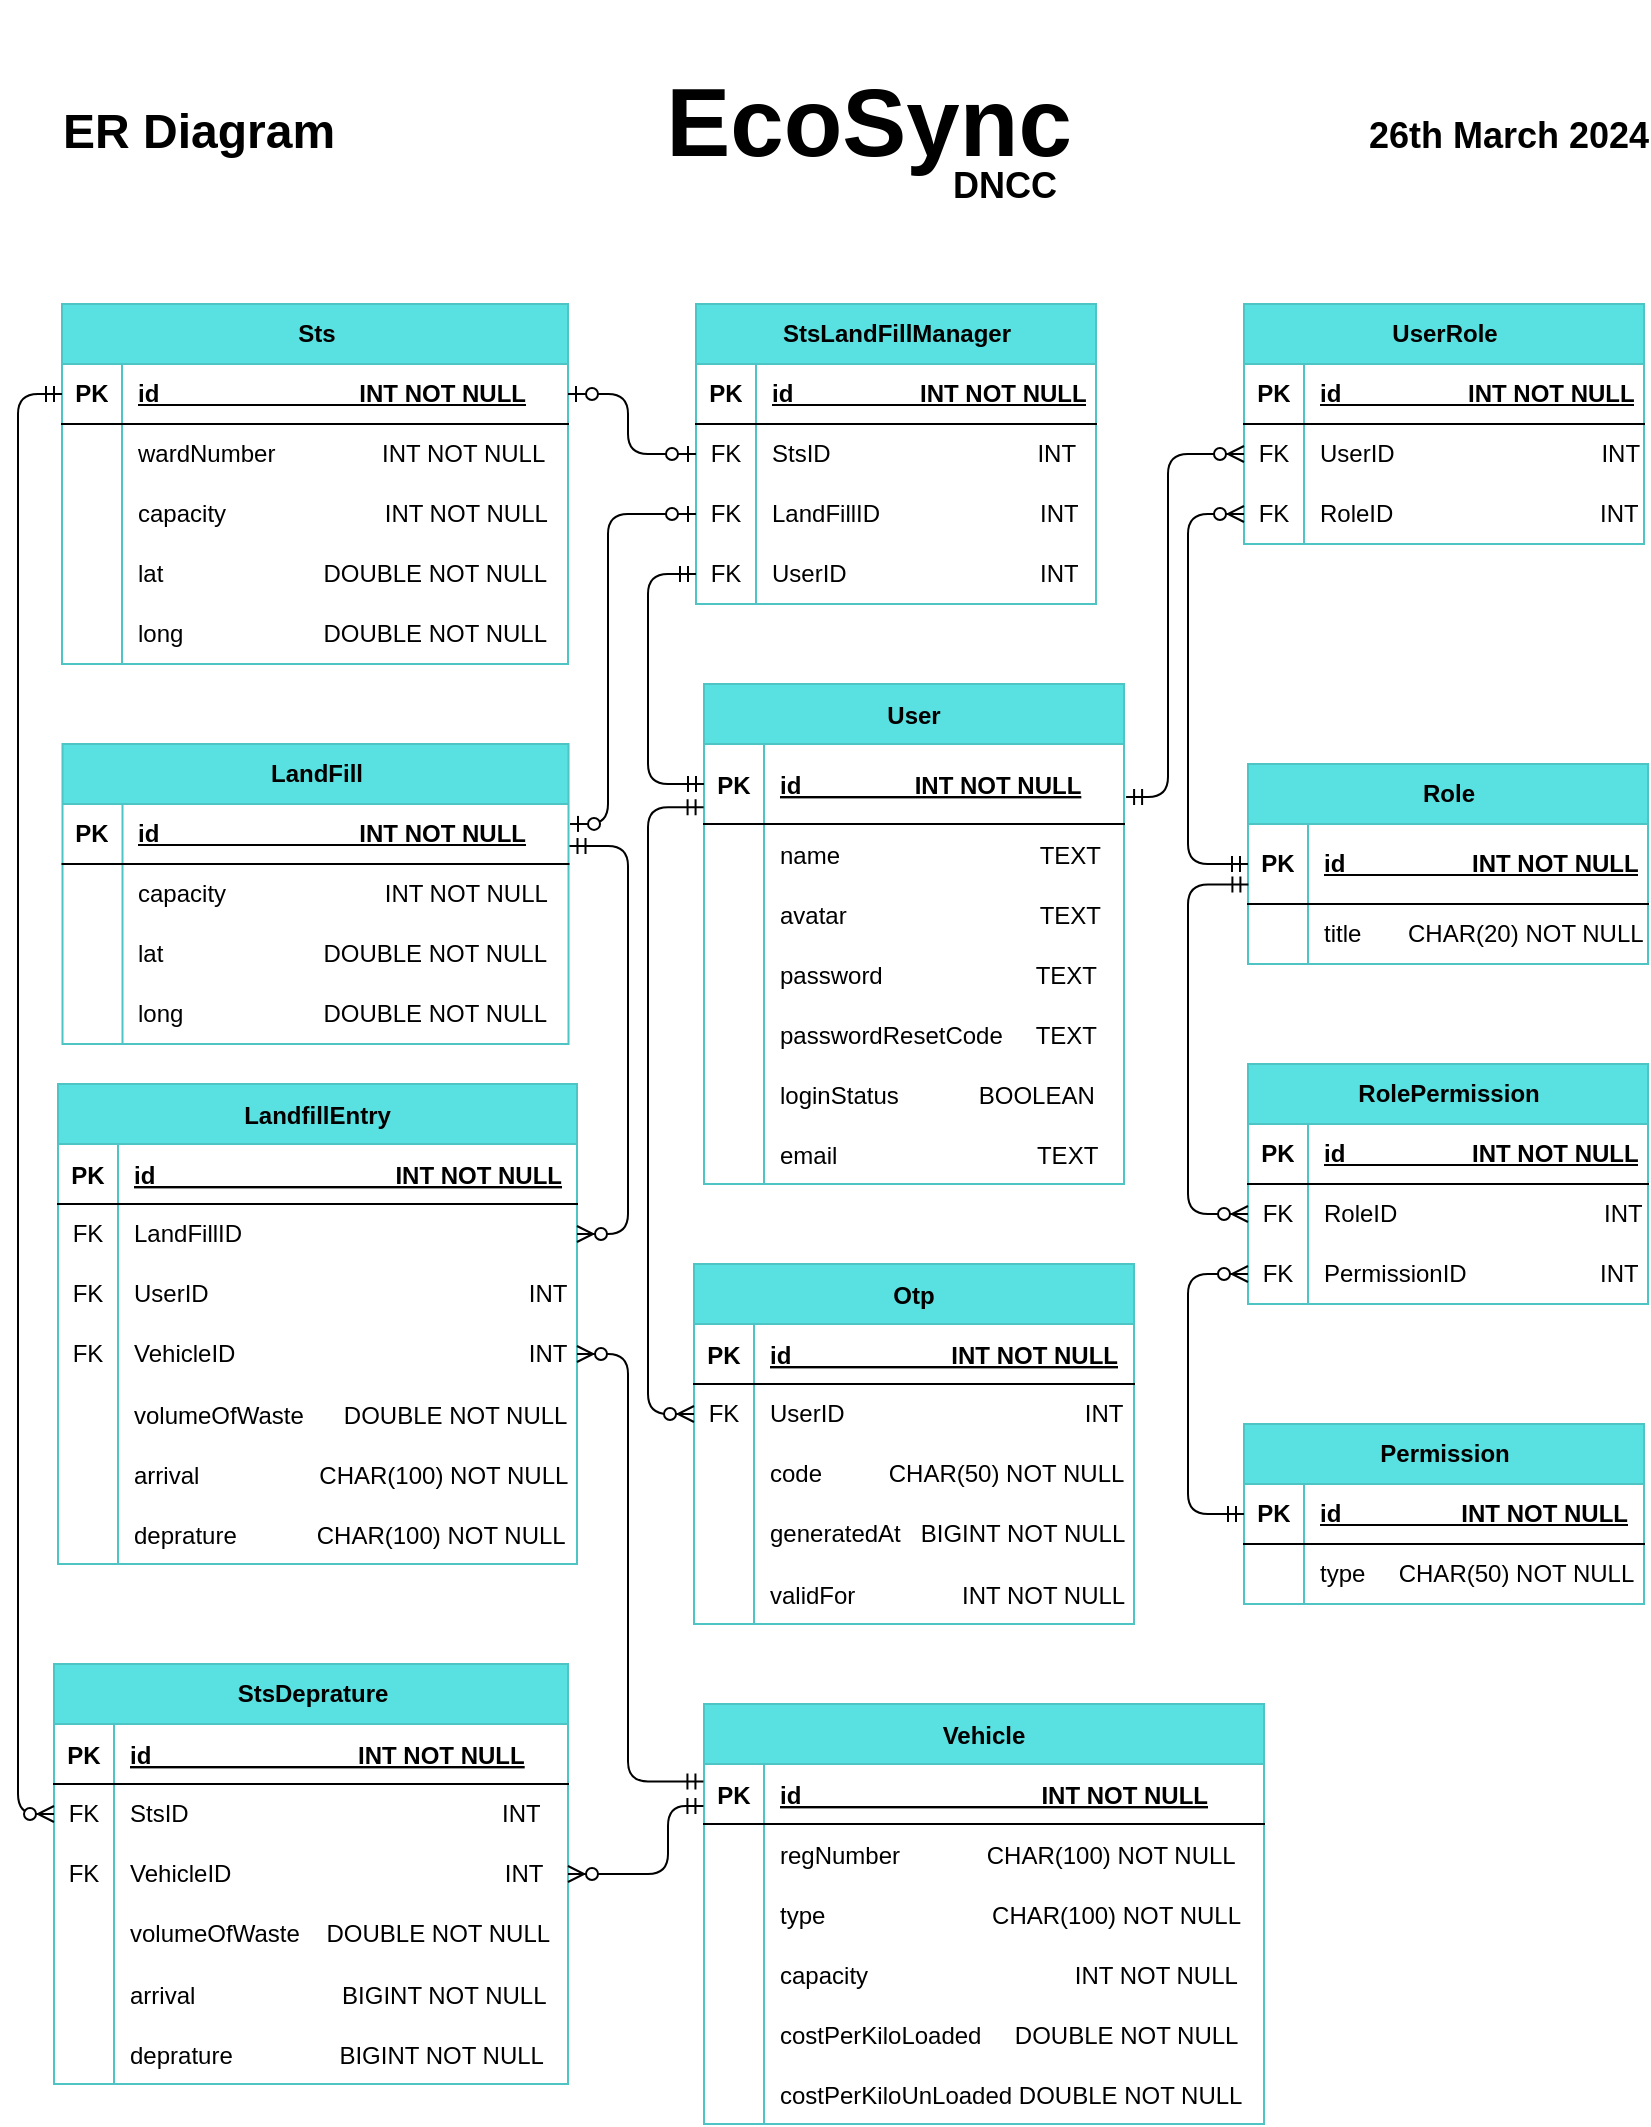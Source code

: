 <mxfile version="24.1.0" type="device">
  <diagram id="R2lEEEUBdFMjLlhIrx00" name="Page-1">
    <mxGraphModel dx="2150" dy="883" grid="1" gridSize="10" guides="1" tooltips="1" connect="1" arrows="1" fold="1" page="1" pageScale="1" pageWidth="850" pageHeight="1100" math="0" shadow="0" extFonts="Permanent Marker^https://fonts.googleapis.com/css?family=Permanent+Marker">
      <root>
        <mxCell id="0" />
        <mxCell id="1" parent="0" />
        <mxCell id="C-vyLk0tnHw3VtMMgP7b-2" value="User" style="shape=table;startSize=30;container=1;collapsible=1;childLayout=tableLayout;fixedRows=1;rowLines=0;fontStyle=1;align=center;resizeLast=1;fillColor=#59E0E0;strokeColor=#4EC4C4;" parent="1" vertex="1">
          <mxGeometry x="358" y="350" width="210" height="250" as="geometry" />
        </mxCell>
        <mxCell id="C-vyLk0tnHw3VtMMgP7b-3" value="" style="shape=partialRectangle;collapsible=0;dropTarget=0;pointerEvents=0;fillColor=none;points=[[0,0.5],[1,0.5]];portConstraint=eastwest;top=0;left=0;right=0;bottom=1;" parent="C-vyLk0tnHw3VtMMgP7b-2" vertex="1">
          <mxGeometry y="30" width="210" height="40" as="geometry" />
        </mxCell>
        <mxCell id="C-vyLk0tnHw3VtMMgP7b-4" value="PK" style="shape=partialRectangle;overflow=hidden;connectable=0;fillColor=none;top=0;left=0;bottom=0;right=0;fontStyle=1;" parent="C-vyLk0tnHw3VtMMgP7b-3" vertex="1">
          <mxGeometry width="30" height="40" as="geometry">
            <mxRectangle width="30" height="40" as="alternateBounds" />
          </mxGeometry>
        </mxCell>
        <mxCell id="C-vyLk0tnHw3VtMMgP7b-5" value="id                 INT NOT NULL " style="shape=partialRectangle;overflow=hidden;connectable=0;fillColor=none;top=0;left=0;bottom=0;right=0;align=left;spacingLeft=6;fontStyle=5;" parent="C-vyLk0tnHw3VtMMgP7b-3" vertex="1">
          <mxGeometry x="30" width="180" height="40" as="geometry">
            <mxRectangle width="180" height="40" as="alternateBounds" />
          </mxGeometry>
        </mxCell>
        <mxCell id="C-vyLk0tnHw3VtMMgP7b-9" value="" style="shape=partialRectangle;collapsible=0;dropTarget=0;pointerEvents=0;fillColor=none;points=[[0,0.5],[1,0.5]];portConstraint=eastwest;top=0;left=0;right=0;bottom=0;" parent="C-vyLk0tnHw3VtMMgP7b-2" vertex="1">
          <mxGeometry y="70" width="210" height="30" as="geometry" />
        </mxCell>
        <mxCell id="C-vyLk0tnHw3VtMMgP7b-10" value="" style="shape=partialRectangle;overflow=hidden;connectable=0;fillColor=none;top=0;left=0;bottom=0;right=0;" parent="C-vyLk0tnHw3VtMMgP7b-9" vertex="1">
          <mxGeometry width="30" height="30" as="geometry">
            <mxRectangle width="30" height="30" as="alternateBounds" />
          </mxGeometry>
        </mxCell>
        <mxCell id="C-vyLk0tnHw3VtMMgP7b-11" value="name                              TEXT" style="shape=partialRectangle;overflow=hidden;connectable=0;fillColor=none;top=0;left=0;bottom=0;right=0;align=left;spacingLeft=6;" parent="C-vyLk0tnHw3VtMMgP7b-9" vertex="1">
          <mxGeometry x="30" width="180" height="30" as="geometry">
            <mxRectangle width="180" height="30" as="alternateBounds" />
          </mxGeometry>
        </mxCell>
        <mxCell id="o2RZKroY6I8YCGGPbU4i-27" value="" style="shape=tableRow;horizontal=0;startSize=0;swimlaneHead=0;swimlaneBody=0;fillColor=none;collapsible=0;dropTarget=0;points=[[0,0.5],[1,0.5]];portConstraint=eastwest;top=0;left=0;right=0;bottom=0;" parent="C-vyLk0tnHw3VtMMgP7b-2" vertex="1">
          <mxGeometry y="100" width="210" height="30" as="geometry" />
        </mxCell>
        <mxCell id="o2RZKroY6I8YCGGPbU4i-28" value="" style="shape=partialRectangle;connectable=0;fillColor=none;top=0;left=0;bottom=0;right=0;editable=1;overflow=hidden;" parent="o2RZKroY6I8YCGGPbU4i-27" vertex="1">
          <mxGeometry width="30" height="30" as="geometry">
            <mxRectangle width="30" height="30" as="alternateBounds" />
          </mxGeometry>
        </mxCell>
        <mxCell id="o2RZKroY6I8YCGGPbU4i-29" value="avatar                             TEXT" style="shape=partialRectangle;connectable=0;fillColor=none;top=0;left=0;bottom=0;right=0;align=left;spacingLeft=6;overflow=hidden;" parent="o2RZKroY6I8YCGGPbU4i-27" vertex="1">
          <mxGeometry x="30" width="180" height="30" as="geometry">
            <mxRectangle width="180" height="30" as="alternateBounds" />
          </mxGeometry>
        </mxCell>
        <mxCell id="o2RZKroY6I8YCGGPbU4i-31" value="" style="shape=tableRow;horizontal=0;startSize=0;swimlaneHead=0;swimlaneBody=0;fillColor=none;collapsible=0;dropTarget=0;points=[[0,0.5],[1,0.5]];portConstraint=eastwest;top=0;left=0;right=0;bottom=0;" parent="C-vyLk0tnHw3VtMMgP7b-2" vertex="1">
          <mxGeometry y="130" width="210" height="30" as="geometry" />
        </mxCell>
        <mxCell id="o2RZKroY6I8YCGGPbU4i-32" value="" style="shape=partialRectangle;connectable=0;fillColor=none;top=0;left=0;bottom=0;right=0;editable=1;overflow=hidden;" parent="o2RZKroY6I8YCGGPbU4i-31" vertex="1">
          <mxGeometry width="30" height="30" as="geometry">
            <mxRectangle width="30" height="30" as="alternateBounds" />
          </mxGeometry>
        </mxCell>
        <mxCell id="o2RZKroY6I8YCGGPbU4i-33" value="password                       TEXT" style="shape=partialRectangle;connectable=0;fillColor=none;top=0;left=0;bottom=0;right=0;align=left;spacingLeft=6;overflow=hidden;" parent="o2RZKroY6I8YCGGPbU4i-31" vertex="1">
          <mxGeometry x="30" width="180" height="30" as="geometry">
            <mxRectangle width="180" height="30" as="alternateBounds" />
          </mxGeometry>
        </mxCell>
        <mxCell id="o2RZKroY6I8YCGGPbU4i-35" value="" style="shape=tableRow;horizontal=0;startSize=0;swimlaneHead=0;swimlaneBody=0;fillColor=none;collapsible=0;dropTarget=0;points=[[0,0.5],[1,0.5]];portConstraint=eastwest;top=0;left=0;right=0;bottom=0;" parent="C-vyLk0tnHw3VtMMgP7b-2" vertex="1">
          <mxGeometry y="160" width="210" height="30" as="geometry" />
        </mxCell>
        <mxCell id="o2RZKroY6I8YCGGPbU4i-36" value="" style="shape=partialRectangle;connectable=0;fillColor=none;top=0;left=0;bottom=0;right=0;editable=1;overflow=hidden;" parent="o2RZKroY6I8YCGGPbU4i-35" vertex="1">
          <mxGeometry width="30" height="30" as="geometry">
            <mxRectangle width="30" height="30" as="alternateBounds" />
          </mxGeometry>
        </mxCell>
        <mxCell id="o2RZKroY6I8YCGGPbU4i-37" value="passwordResetCode     TEXT" style="shape=partialRectangle;connectable=0;fillColor=none;top=0;left=0;bottom=0;right=0;align=left;spacingLeft=6;overflow=hidden;" parent="o2RZKroY6I8YCGGPbU4i-35" vertex="1">
          <mxGeometry x="30" width="180" height="30" as="geometry">
            <mxRectangle width="180" height="30" as="alternateBounds" />
          </mxGeometry>
        </mxCell>
        <mxCell id="o2RZKroY6I8YCGGPbU4i-39" value="" style="shape=tableRow;horizontal=0;startSize=0;swimlaneHead=0;swimlaneBody=0;fillColor=none;collapsible=0;dropTarget=0;points=[[0,0.5],[1,0.5]];portConstraint=eastwest;top=0;left=0;right=0;bottom=0;" parent="C-vyLk0tnHw3VtMMgP7b-2" vertex="1">
          <mxGeometry y="190" width="210" height="30" as="geometry" />
        </mxCell>
        <mxCell id="o2RZKroY6I8YCGGPbU4i-40" value="" style="shape=partialRectangle;connectable=0;fillColor=none;top=0;left=0;bottom=0;right=0;editable=1;overflow=hidden;" parent="o2RZKroY6I8YCGGPbU4i-39" vertex="1">
          <mxGeometry width="30" height="30" as="geometry">
            <mxRectangle width="30" height="30" as="alternateBounds" />
          </mxGeometry>
        </mxCell>
        <mxCell id="o2RZKroY6I8YCGGPbU4i-41" value="loginStatus            BOOLEAN" style="shape=partialRectangle;connectable=0;fillColor=none;top=0;left=0;bottom=0;right=0;align=left;spacingLeft=6;overflow=hidden;" parent="o2RZKroY6I8YCGGPbU4i-39" vertex="1">
          <mxGeometry x="30" width="180" height="30" as="geometry">
            <mxRectangle width="180" height="30" as="alternateBounds" />
          </mxGeometry>
        </mxCell>
        <mxCell id="EkJkU_ftnAqMMxjn8_9e-1" value="" style="shape=tableRow;horizontal=0;startSize=0;swimlaneHead=0;swimlaneBody=0;fillColor=none;collapsible=0;dropTarget=0;points=[[0,0.5],[1,0.5]];portConstraint=eastwest;top=0;left=0;right=0;bottom=0;" parent="C-vyLk0tnHw3VtMMgP7b-2" vertex="1">
          <mxGeometry y="220" width="210" height="30" as="geometry" />
        </mxCell>
        <mxCell id="EkJkU_ftnAqMMxjn8_9e-2" value="" style="shape=partialRectangle;connectable=0;fillColor=none;top=0;left=0;bottom=0;right=0;editable=1;overflow=hidden;" parent="EkJkU_ftnAqMMxjn8_9e-1" vertex="1">
          <mxGeometry width="30" height="30" as="geometry">
            <mxRectangle width="30" height="30" as="alternateBounds" />
          </mxGeometry>
        </mxCell>
        <mxCell id="EkJkU_ftnAqMMxjn8_9e-3" value="email                              TEXT" style="shape=partialRectangle;connectable=0;fillColor=none;top=0;left=0;bottom=0;right=0;align=left;spacingLeft=6;overflow=hidden;" parent="EkJkU_ftnAqMMxjn8_9e-1" vertex="1">
          <mxGeometry x="30" width="180" height="30" as="geometry">
            <mxRectangle width="180" height="30" as="alternateBounds" />
          </mxGeometry>
        </mxCell>
        <mxCell id="C-vyLk0tnHw3VtMMgP7b-13" value="Vehicle" style="shape=table;startSize=30;container=1;collapsible=1;childLayout=tableLayout;fixedRows=1;rowLines=0;fontStyle=1;align=center;resizeLast=1;fillColor=#59E0E0;strokeColor=#4EC4C4;" parent="1" vertex="1">
          <mxGeometry x="358" y="860" width="280" height="210" as="geometry" />
        </mxCell>
        <mxCell id="C-vyLk0tnHw3VtMMgP7b-14" value="" style="shape=partialRectangle;collapsible=0;dropTarget=0;pointerEvents=0;fillColor=none;points=[[0,0.5],[1,0.5]];portConstraint=eastwest;top=0;left=0;right=0;bottom=1;" parent="C-vyLk0tnHw3VtMMgP7b-13" vertex="1">
          <mxGeometry y="30" width="280" height="30" as="geometry" />
        </mxCell>
        <mxCell id="C-vyLk0tnHw3VtMMgP7b-15" value="PK" style="shape=partialRectangle;overflow=hidden;connectable=0;fillColor=none;top=0;left=0;bottom=0;right=0;fontStyle=1;" parent="C-vyLk0tnHw3VtMMgP7b-14" vertex="1">
          <mxGeometry width="30" height="30" as="geometry">
            <mxRectangle width="30" height="30" as="alternateBounds" />
          </mxGeometry>
        </mxCell>
        <mxCell id="C-vyLk0tnHw3VtMMgP7b-16" value="id                                    INT NOT NULL " style="shape=partialRectangle;overflow=hidden;connectable=0;fillColor=none;top=0;left=0;bottom=0;right=0;align=left;spacingLeft=6;fontStyle=5;" parent="C-vyLk0tnHw3VtMMgP7b-14" vertex="1">
          <mxGeometry x="30" width="250" height="30" as="geometry">
            <mxRectangle width="250" height="30" as="alternateBounds" />
          </mxGeometry>
        </mxCell>
        <mxCell id="C-vyLk0tnHw3VtMMgP7b-17" value="" style="shape=partialRectangle;collapsible=0;dropTarget=0;pointerEvents=0;fillColor=none;points=[[0,0.5],[1,0.5]];portConstraint=eastwest;top=0;left=0;right=0;bottom=0;" parent="C-vyLk0tnHw3VtMMgP7b-13" vertex="1">
          <mxGeometry y="60" width="280" height="30" as="geometry" />
        </mxCell>
        <mxCell id="C-vyLk0tnHw3VtMMgP7b-18" value="" style="shape=partialRectangle;overflow=hidden;connectable=0;fillColor=none;top=0;left=0;bottom=0;right=0;" parent="C-vyLk0tnHw3VtMMgP7b-17" vertex="1">
          <mxGeometry width="30" height="30" as="geometry">
            <mxRectangle width="30" height="30" as="alternateBounds" />
          </mxGeometry>
        </mxCell>
        <mxCell id="C-vyLk0tnHw3VtMMgP7b-19" value="regNumber             CHAR(100) NOT NULL" style="shape=partialRectangle;overflow=hidden;connectable=0;fillColor=none;top=0;left=0;bottom=0;right=0;align=left;spacingLeft=6;" parent="C-vyLk0tnHw3VtMMgP7b-17" vertex="1">
          <mxGeometry x="30" width="250" height="30" as="geometry">
            <mxRectangle width="250" height="30" as="alternateBounds" />
          </mxGeometry>
        </mxCell>
        <mxCell id="o2RZKroY6I8YCGGPbU4i-82" value="" style="shape=tableRow;horizontal=0;startSize=0;swimlaneHead=0;swimlaneBody=0;fillColor=none;collapsible=0;dropTarget=0;points=[[0,0.5],[1,0.5]];portConstraint=eastwest;top=0;left=0;right=0;bottom=0;" parent="C-vyLk0tnHw3VtMMgP7b-13" vertex="1">
          <mxGeometry y="90" width="280" height="30" as="geometry" />
        </mxCell>
        <mxCell id="o2RZKroY6I8YCGGPbU4i-83" value="" style="shape=partialRectangle;connectable=0;fillColor=none;top=0;left=0;bottom=0;right=0;editable=1;overflow=hidden;" parent="o2RZKroY6I8YCGGPbU4i-82" vertex="1">
          <mxGeometry width="30" height="30" as="geometry">
            <mxRectangle width="30" height="30" as="alternateBounds" />
          </mxGeometry>
        </mxCell>
        <mxCell id="o2RZKroY6I8YCGGPbU4i-84" value="type                         CHAR(100) NOT NULL" style="shape=partialRectangle;connectable=0;fillColor=none;top=0;left=0;bottom=0;right=0;align=left;spacingLeft=6;overflow=hidden;" parent="o2RZKroY6I8YCGGPbU4i-82" vertex="1">
          <mxGeometry x="30" width="250" height="30" as="geometry">
            <mxRectangle width="250" height="30" as="alternateBounds" />
          </mxGeometry>
        </mxCell>
        <mxCell id="o2RZKroY6I8YCGGPbU4i-78" value="" style="shape=tableRow;horizontal=0;startSize=0;swimlaneHead=0;swimlaneBody=0;fillColor=none;collapsible=0;dropTarget=0;points=[[0,0.5],[1,0.5]];portConstraint=eastwest;top=0;left=0;right=0;bottom=0;" parent="C-vyLk0tnHw3VtMMgP7b-13" vertex="1">
          <mxGeometry y="120" width="280" height="30" as="geometry" />
        </mxCell>
        <mxCell id="o2RZKroY6I8YCGGPbU4i-79" value="" style="shape=partialRectangle;connectable=0;fillColor=none;top=0;left=0;bottom=0;right=0;editable=1;overflow=hidden;" parent="o2RZKroY6I8YCGGPbU4i-78" vertex="1">
          <mxGeometry width="30" height="30" as="geometry">
            <mxRectangle width="30" height="30" as="alternateBounds" />
          </mxGeometry>
        </mxCell>
        <mxCell id="o2RZKroY6I8YCGGPbU4i-80" value="capacity                               INT NOT NULL" style="shape=partialRectangle;connectable=0;fillColor=none;top=0;left=0;bottom=0;right=0;align=left;spacingLeft=6;overflow=hidden;" parent="o2RZKroY6I8YCGGPbU4i-78" vertex="1">
          <mxGeometry x="30" width="250" height="30" as="geometry">
            <mxRectangle width="250" height="30" as="alternateBounds" />
          </mxGeometry>
        </mxCell>
        <mxCell id="o2RZKroY6I8YCGGPbU4i-90" value="" style="shape=tableRow;horizontal=0;startSize=0;swimlaneHead=0;swimlaneBody=0;fillColor=none;collapsible=0;dropTarget=0;points=[[0,0.5],[1,0.5]];portConstraint=eastwest;top=0;left=0;right=0;bottom=0;" parent="C-vyLk0tnHw3VtMMgP7b-13" vertex="1">
          <mxGeometry y="150" width="280" height="30" as="geometry" />
        </mxCell>
        <mxCell id="o2RZKroY6I8YCGGPbU4i-91" value="" style="shape=partialRectangle;connectable=0;fillColor=none;top=0;left=0;bottom=0;right=0;editable=1;overflow=hidden;" parent="o2RZKroY6I8YCGGPbU4i-90" vertex="1">
          <mxGeometry width="30" height="30" as="geometry">
            <mxRectangle width="30" height="30" as="alternateBounds" />
          </mxGeometry>
        </mxCell>
        <mxCell id="o2RZKroY6I8YCGGPbU4i-92" value="costPerKiloLoaded     DOUBLE NOT NULL" style="shape=partialRectangle;connectable=0;fillColor=none;top=0;left=0;bottom=0;right=0;align=left;spacingLeft=6;overflow=hidden;" parent="o2RZKroY6I8YCGGPbU4i-90" vertex="1">
          <mxGeometry x="30" width="250" height="30" as="geometry">
            <mxRectangle width="250" height="30" as="alternateBounds" />
          </mxGeometry>
        </mxCell>
        <mxCell id="o2RZKroY6I8YCGGPbU4i-86" value="" style="shape=tableRow;horizontal=0;startSize=0;swimlaneHead=0;swimlaneBody=0;fillColor=none;collapsible=0;dropTarget=0;points=[[0,0.5],[1,0.5]];portConstraint=eastwest;top=0;left=0;right=0;bottom=0;" parent="C-vyLk0tnHw3VtMMgP7b-13" vertex="1">
          <mxGeometry y="180" width="280" height="30" as="geometry" />
        </mxCell>
        <mxCell id="o2RZKroY6I8YCGGPbU4i-87" value="" style="shape=partialRectangle;connectable=0;fillColor=none;top=0;left=0;bottom=0;right=0;editable=1;overflow=hidden;" parent="o2RZKroY6I8YCGGPbU4i-86" vertex="1">
          <mxGeometry width="30" height="30" as="geometry">
            <mxRectangle width="30" height="30" as="alternateBounds" />
          </mxGeometry>
        </mxCell>
        <mxCell id="o2RZKroY6I8YCGGPbU4i-88" value="costPerKiloUnLoaded DOUBLE NOT NULL" style="shape=partialRectangle;connectable=0;fillColor=none;top=0;left=0;bottom=0;right=0;align=left;spacingLeft=6;overflow=hidden;" parent="o2RZKroY6I8YCGGPbU4i-86" vertex="1">
          <mxGeometry x="30" width="250" height="30" as="geometry">
            <mxRectangle width="250" height="30" as="alternateBounds" />
          </mxGeometry>
        </mxCell>
        <mxCell id="C-vyLk0tnHw3VtMMgP7b-23" value="StsDeprature" style="shape=table;startSize=30;container=1;collapsible=1;childLayout=tableLayout;fixedRows=1;rowLines=0;fontStyle=1;align=center;resizeLast=1;html=1;fillColor=#59E0E0;strokeColor=#4EC4C4;" parent="1" vertex="1">
          <mxGeometry x="33" y="840" width="257" height="210" as="geometry">
            <mxRectangle x="39" y="426" width="90" height="30" as="alternateBounds" />
          </mxGeometry>
        </mxCell>
        <mxCell id="C-vyLk0tnHw3VtMMgP7b-24" value="" style="shape=partialRectangle;collapsible=0;dropTarget=0;pointerEvents=0;fillColor=none;points=[[0,0.5],[1,0.5]];portConstraint=eastwest;top=0;left=0;right=0;bottom=1;" parent="C-vyLk0tnHw3VtMMgP7b-23" vertex="1">
          <mxGeometry y="30" width="257" height="30" as="geometry" />
        </mxCell>
        <mxCell id="C-vyLk0tnHw3VtMMgP7b-25" value="PK" style="shape=partialRectangle;overflow=hidden;connectable=0;fillColor=none;top=0;left=0;bottom=0;right=0;fontStyle=1;" parent="C-vyLk0tnHw3VtMMgP7b-24" vertex="1">
          <mxGeometry width="30" height="30" as="geometry">
            <mxRectangle width="30" height="30" as="alternateBounds" />
          </mxGeometry>
        </mxCell>
        <mxCell id="C-vyLk0tnHw3VtMMgP7b-26" value="id                               INT NOT NULL " style="shape=partialRectangle;overflow=hidden;connectable=0;fillColor=none;top=0;left=0;bottom=0;right=0;align=left;spacingLeft=6;fontStyle=5;" parent="C-vyLk0tnHw3VtMMgP7b-24" vertex="1">
          <mxGeometry x="30" width="227" height="30" as="geometry">
            <mxRectangle width="227" height="30" as="alternateBounds" />
          </mxGeometry>
        </mxCell>
        <mxCell id="kIa4mzIhd53h-P9w11mH-55" value="" style="shape=tableRow;horizontal=0;startSize=0;swimlaneHead=0;swimlaneBody=0;fillColor=none;collapsible=0;dropTarget=0;points=[[0,0.5],[1,0.5]];portConstraint=eastwest;top=0;left=0;right=0;bottom=0;fontFamily=Helvetica;fontSize=12;fontColor=default;labelBackgroundColor=default;" parent="C-vyLk0tnHw3VtMMgP7b-23" vertex="1">
          <mxGeometry y="60" width="257" height="30" as="geometry" />
        </mxCell>
        <mxCell id="kIa4mzIhd53h-P9w11mH-56" value="FK" style="shape=partialRectangle;connectable=0;fillColor=none;top=0;left=0;bottom=0;right=0;fontStyle=0;overflow=hidden;whiteSpace=wrap;html=1;fontFamily=Helvetica;fontSize=12;fontColor=default;labelBackgroundColor=default;" parent="kIa4mzIhd53h-P9w11mH-55" vertex="1">
          <mxGeometry width="30" height="30" as="geometry">
            <mxRectangle width="30" height="30" as="alternateBounds" />
          </mxGeometry>
        </mxCell>
        <mxCell id="kIa4mzIhd53h-P9w11mH-57" value="StsID&amp;nbsp;&amp;nbsp; &amp;nbsp; &amp;nbsp; &amp;nbsp; &amp;nbsp; &amp;nbsp; &amp;nbsp; &amp;nbsp; &amp;nbsp; &amp;nbsp; &amp;nbsp; &amp;nbsp; &amp;nbsp; &amp;nbsp; &amp;nbsp; &amp;nbsp; &amp;nbsp; &amp;nbsp; &amp;nbsp; &amp;nbsp; &amp;nbsp; &amp;nbsp;&amp;nbsp;&amp;nbsp; INT" style="shape=partialRectangle;connectable=0;fillColor=none;top=0;left=0;bottom=0;right=0;align=left;spacingLeft=6;fontStyle=0;overflow=hidden;whiteSpace=wrap;html=1;fontFamily=Helvetica;fontSize=12;fontColor=default;labelBackgroundColor=default;" parent="kIa4mzIhd53h-P9w11mH-55" vertex="1">
          <mxGeometry x="30" width="227" height="30" as="geometry">
            <mxRectangle width="227" height="30" as="alternateBounds" />
          </mxGeometry>
        </mxCell>
        <mxCell id="kIa4mzIhd53h-P9w11mH-62" value="" style="shape=tableRow;horizontal=0;startSize=0;swimlaneHead=0;swimlaneBody=0;fillColor=none;collapsible=0;dropTarget=0;points=[[0,0.5],[1,0.5]];portConstraint=eastwest;top=0;left=0;right=0;bottom=0;fontFamily=Helvetica;fontSize=12;fontColor=default;labelBackgroundColor=default;" parent="C-vyLk0tnHw3VtMMgP7b-23" vertex="1">
          <mxGeometry y="90" width="257" height="30" as="geometry" />
        </mxCell>
        <mxCell id="kIa4mzIhd53h-P9w11mH-63" value="FK" style="shape=partialRectangle;connectable=0;fillColor=none;top=0;left=0;bottom=0;right=0;fontStyle=0;overflow=hidden;whiteSpace=wrap;html=1;fontFamily=Helvetica;fontSize=12;fontColor=default;labelBackgroundColor=default;" parent="kIa4mzIhd53h-P9w11mH-62" vertex="1">
          <mxGeometry width="30" height="30" as="geometry">
            <mxRectangle width="30" height="30" as="alternateBounds" />
          </mxGeometry>
        </mxCell>
        <mxCell id="kIa4mzIhd53h-P9w11mH-64" value="VehicleID&amp;nbsp;&amp;nbsp;&amp;nbsp;&amp;nbsp;&amp;nbsp;&amp;nbsp;&amp;nbsp;&amp;nbsp;&amp;nbsp;&amp;nbsp;&amp;nbsp;&amp;nbsp;&amp;nbsp;&amp;nbsp;&amp;nbsp;&amp;nbsp;&amp;nbsp;&amp;nbsp;&amp;nbsp;&amp;nbsp;&amp;nbsp;&amp;nbsp;&amp;nbsp;&amp;nbsp;&amp;nbsp;&amp;nbsp;&amp;nbsp;&amp;nbsp;&amp;nbsp;&amp;nbsp;&amp;nbsp;&amp;nbsp;&amp;nbsp; &amp;nbsp; &amp;nbsp;&amp;nbsp;&amp;nbsp;&amp;nbsp; INT" style="shape=partialRectangle;connectable=0;fillColor=none;top=0;left=0;bottom=0;right=0;align=left;spacingLeft=6;fontStyle=0;overflow=hidden;whiteSpace=wrap;html=1;fontFamily=Helvetica;fontSize=12;fontColor=default;labelBackgroundColor=default;" parent="kIa4mzIhd53h-P9w11mH-62" vertex="1">
          <mxGeometry x="30" width="227" height="30" as="geometry">
            <mxRectangle width="227" height="30" as="alternateBounds" />
          </mxGeometry>
        </mxCell>
        <mxCell id="NxUvyDNGkNIkazL_c5nL-6" value="" style="shape=tableRow;horizontal=0;startSize=0;swimlaneHead=0;swimlaneBody=0;fillColor=none;collapsible=0;dropTarget=0;points=[[0,0.5],[1,0.5]];portConstraint=eastwest;top=0;left=0;right=0;bottom=0;" parent="C-vyLk0tnHw3VtMMgP7b-23" vertex="1">
          <mxGeometry y="120" width="257" height="30" as="geometry" />
        </mxCell>
        <mxCell id="NxUvyDNGkNIkazL_c5nL-7" value="" style="shape=partialRectangle;connectable=0;fillColor=none;top=0;left=0;bottom=0;right=0;fontStyle=0;overflow=hidden;whiteSpace=wrap;html=1;" parent="NxUvyDNGkNIkazL_c5nL-6" vertex="1">
          <mxGeometry width="30" height="30" as="geometry">
            <mxRectangle width="30" height="30" as="alternateBounds" />
          </mxGeometry>
        </mxCell>
        <mxCell id="NxUvyDNGkNIkazL_c5nL-8" value="&lt;div align=&quot;left&quot;&gt;volumeOfWaste&amp;nbsp;&amp;nbsp;&amp;nbsp; DOUBLE NOT NULL&lt;/div&gt;" style="shape=partialRectangle;connectable=0;fillColor=none;top=0;left=0;bottom=0;right=0;align=left;spacingLeft=6;fontStyle=0;overflow=hidden;whiteSpace=wrap;html=1;" parent="NxUvyDNGkNIkazL_c5nL-6" vertex="1">
          <mxGeometry x="30" width="227" height="30" as="geometry">
            <mxRectangle width="227" height="30" as="alternateBounds" />
          </mxGeometry>
        </mxCell>
        <mxCell id="C-vyLk0tnHw3VtMMgP7b-27" value="" style="shape=partialRectangle;collapsible=0;dropTarget=0;pointerEvents=0;fillColor=none;points=[[0,0.5],[1,0.5]];portConstraint=eastwest;top=0;left=0;right=0;bottom=0;" parent="C-vyLk0tnHw3VtMMgP7b-23" vertex="1">
          <mxGeometry y="150" width="257" height="30" as="geometry" />
        </mxCell>
        <mxCell id="C-vyLk0tnHw3VtMMgP7b-28" value="" style="shape=partialRectangle;overflow=hidden;connectable=0;fillColor=none;top=0;left=0;bottom=0;right=0;" parent="C-vyLk0tnHw3VtMMgP7b-27" vertex="1">
          <mxGeometry width="30" height="30" as="geometry">
            <mxRectangle width="30" height="30" as="alternateBounds" />
          </mxGeometry>
        </mxCell>
        <mxCell id="C-vyLk0tnHw3VtMMgP7b-29" value="arrival                      BIGINT NOT NULL" style="shape=partialRectangle;overflow=hidden;connectable=0;fillColor=none;top=0;left=0;bottom=0;right=0;align=left;spacingLeft=6;" parent="C-vyLk0tnHw3VtMMgP7b-27" vertex="1">
          <mxGeometry x="30" width="227" height="30" as="geometry">
            <mxRectangle width="227" height="30" as="alternateBounds" />
          </mxGeometry>
        </mxCell>
        <mxCell id="o2RZKroY6I8YCGGPbU4i-2" value="" style="shape=tableRow;horizontal=0;startSize=0;swimlaneHead=0;swimlaneBody=0;fillColor=none;collapsible=0;dropTarget=0;points=[[0,0.5],[1,0.5]];portConstraint=eastwest;top=0;left=0;right=0;bottom=0;" parent="C-vyLk0tnHw3VtMMgP7b-23" vertex="1">
          <mxGeometry y="180" width="257" height="30" as="geometry" />
        </mxCell>
        <mxCell id="o2RZKroY6I8YCGGPbU4i-3" value="" style="shape=partialRectangle;connectable=0;fillColor=none;top=0;left=0;bottom=0;right=0;editable=1;overflow=hidden;" parent="o2RZKroY6I8YCGGPbU4i-2" vertex="1">
          <mxGeometry width="30" height="30" as="geometry">
            <mxRectangle width="30" height="30" as="alternateBounds" />
          </mxGeometry>
        </mxCell>
        <mxCell id="o2RZKroY6I8YCGGPbU4i-4" value="deprature                BIGINT NOT NULL" style="shape=partialRectangle;connectable=0;fillColor=none;top=0;left=0;bottom=0;right=0;align=left;spacingLeft=6;overflow=hidden;" parent="o2RZKroY6I8YCGGPbU4i-2" vertex="1">
          <mxGeometry x="30" width="227" height="30" as="geometry">
            <mxRectangle width="227" height="30" as="alternateBounds" />
          </mxGeometry>
        </mxCell>
        <mxCell id="o2RZKroY6I8YCGGPbU4i-48" value="Sts" style="shape=table;startSize=30;container=1;collapsible=1;childLayout=tableLayout;fixedRows=1;rowLines=0;fontStyle=1;align=center;resizeLast=1;html=1;fillColor=#59E0E0;strokeColor=#4EC4C4;" parent="1" vertex="1">
          <mxGeometry x="37" y="160" width="253" height="180" as="geometry" />
        </mxCell>
        <mxCell id="o2RZKroY6I8YCGGPbU4i-49" value="" style="shape=tableRow;horizontal=0;startSize=0;swimlaneHead=0;swimlaneBody=0;fillColor=none;collapsible=0;dropTarget=0;points=[[0,0.5],[1,0.5]];portConstraint=eastwest;top=0;left=0;right=0;bottom=1;" parent="o2RZKroY6I8YCGGPbU4i-48" vertex="1">
          <mxGeometry y="30" width="253" height="30" as="geometry" />
        </mxCell>
        <mxCell id="o2RZKroY6I8YCGGPbU4i-50" value="PK" style="shape=partialRectangle;connectable=0;fillColor=none;top=0;left=0;bottom=0;right=0;fontStyle=1;overflow=hidden;whiteSpace=wrap;html=1;" parent="o2RZKroY6I8YCGGPbU4i-49" vertex="1">
          <mxGeometry width="30" height="30" as="geometry">
            <mxRectangle width="30" height="30" as="alternateBounds" />
          </mxGeometry>
        </mxCell>
        <mxCell id="o2RZKroY6I8YCGGPbU4i-51" value="id&amp;nbsp;&amp;nbsp;&amp;nbsp;&amp;nbsp;&amp;nbsp;&amp;nbsp;&amp;nbsp;&amp;nbsp;&amp;nbsp;&amp;nbsp;&amp;nbsp;&amp;nbsp;&amp;nbsp;&amp;nbsp;&amp;nbsp;&amp;nbsp;&amp;nbsp;&amp;nbsp;&amp;nbsp;&amp;nbsp;&amp;nbsp;&amp;nbsp;&amp;nbsp;&amp;nbsp;&amp;nbsp;&amp;nbsp;&amp;nbsp;&amp;nbsp;&amp;nbsp; INT NOT NULL" style="shape=partialRectangle;connectable=0;fillColor=none;top=0;left=0;bottom=0;right=0;align=left;spacingLeft=6;fontStyle=5;overflow=hidden;whiteSpace=wrap;html=1;" parent="o2RZKroY6I8YCGGPbU4i-49" vertex="1">
          <mxGeometry x="30" width="223" height="30" as="geometry">
            <mxRectangle width="223" height="30" as="alternateBounds" />
          </mxGeometry>
        </mxCell>
        <mxCell id="o2RZKroY6I8YCGGPbU4i-66" value="" style="shape=tableRow;horizontal=0;startSize=0;swimlaneHead=0;swimlaneBody=0;fillColor=none;collapsible=0;dropTarget=0;points=[[0,0.5],[1,0.5]];portConstraint=eastwest;top=0;left=0;right=0;bottom=0;" parent="o2RZKroY6I8YCGGPbU4i-48" vertex="1">
          <mxGeometry y="60" width="253" height="30" as="geometry" />
        </mxCell>
        <mxCell id="o2RZKroY6I8YCGGPbU4i-67" value="" style="shape=partialRectangle;connectable=0;fillColor=none;top=0;left=0;bottom=0;right=0;fontStyle=0;overflow=hidden;whiteSpace=wrap;html=1;" parent="o2RZKroY6I8YCGGPbU4i-66" vertex="1">
          <mxGeometry width="30" height="30" as="geometry">
            <mxRectangle width="30" height="30" as="alternateBounds" />
          </mxGeometry>
        </mxCell>
        <mxCell id="o2RZKroY6I8YCGGPbU4i-68" value="wardNumber&amp;nbsp;&amp;nbsp; &lt;span style=&quot;white-space: pre;&quot;&gt;             &lt;/span&gt;INT NOT NULL" style="shape=partialRectangle;connectable=0;fillColor=none;top=0;left=0;bottom=0;right=0;align=left;spacingLeft=6;fontStyle=0;overflow=hidden;whiteSpace=wrap;html=1;" parent="o2RZKroY6I8YCGGPbU4i-66" vertex="1">
          <mxGeometry x="30" width="223" height="30" as="geometry">
            <mxRectangle width="223" height="30" as="alternateBounds" />
          </mxGeometry>
        </mxCell>
        <mxCell id="o2RZKroY6I8YCGGPbU4i-62" value="" style="shape=tableRow;horizontal=0;startSize=0;swimlaneHead=0;swimlaneBody=0;fillColor=none;collapsible=0;dropTarget=0;points=[[0,0.5],[1,0.5]];portConstraint=eastwest;top=0;left=0;right=0;bottom=0;" parent="o2RZKroY6I8YCGGPbU4i-48" vertex="1">
          <mxGeometry y="90" width="253" height="30" as="geometry" />
        </mxCell>
        <mxCell id="o2RZKroY6I8YCGGPbU4i-63" value="" style="shape=partialRectangle;connectable=0;fillColor=none;top=0;left=0;bottom=0;right=0;fontStyle=0;overflow=hidden;whiteSpace=wrap;html=1;" parent="o2RZKroY6I8YCGGPbU4i-62" vertex="1">
          <mxGeometry width="30" height="30" as="geometry">
            <mxRectangle width="30" height="30" as="alternateBounds" />
          </mxGeometry>
        </mxCell>
        <mxCell id="o2RZKroY6I8YCGGPbU4i-64" value="capacity &lt;span style=&quot;white-space: pre;&quot;&gt;&#x9;&lt;/span&gt;&lt;span style=&quot;white-space: pre;&quot;&gt;&#x9;&lt;/span&gt;&amp;nbsp; &amp;nbsp; &amp;nbsp;&amp;nbsp;&amp;nbsp;&amp;nbsp;&amp;nbsp;&amp;nbsp;&amp;nbsp;&amp;nbsp; INT NOT NULL" style="shape=partialRectangle;connectable=0;fillColor=none;top=0;left=0;bottom=0;right=0;align=left;spacingLeft=6;fontStyle=0;overflow=hidden;whiteSpace=wrap;html=1;" parent="o2RZKroY6I8YCGGPbU4i-62" vertex="1">
          <mxGeometry x="30" width="223" height="30" as="geometry">
            <mxRectangle width="223" height="30" as="alternateBounds" />
          </mxGeometry>
        </mxCell>
        <mxCell id="o2RZKroY6I8YCGGPbU4i-52" value="" style="shape=tableRow;horizontal=0;startSize=0;swimlaneHead=0;swimlaneBody=0;fillColor=none;collapsible=0;dropTarget=0;points=[[0,0.5],[1,0.5]];portConstraint=eastwest;top=0;left=0;right=0;bottom=0;" parent="o2RZKroY6I8YCGGPbU4i-48" vertex="1">
          <mxGeometry y="120" width="253" height="30" as="geometry" />
        </mxCell>
        <mxCell id="o2RZKroY6I8YCGGPbU4i-53" value="" style="shape=partialRectangle;connectable=0;fillColor=none;top=0;left=0;bottom=0;right=0;editable=1;overflow=hidden;whiteSpace=wrap;html=1;" parent="o2RZKroY6I8YCGGPbU4i-52" vertex="1">
          <mxGeometry width="30" height="30" as="geometry">
            <mxRectangle width="30" height="30" as="alternateBounds" />
          </mxGeometry>
        </mxCell>
        <mxCell id="o2RZKroY6I8YCGGPbU4i-54" value="lat&amp;nbsp;&amp;nbsp;&amp;nbsp;&amp;nbsp;&amp;nbsp;&amp;nbsp;&amp;nbsp;&amp;nbsp;&amp;nbsp;&amp;nbsp;&amp;nbsp;&amp;nbsp;&amp;nbsp;&amp;nbsp;&amp;nbsp;&amp;nbsp; &amp;nbsp;&amp;nbsp;&amp;nbsp;&amp;nbsp;&amp;nbsp;&amp;nbsp; DOUBLE NOT NULL" style="shape=partialRectangle;connectable=0;fillColor=none;top=0;left=0;bottom=0;right=0;align=left;spacingLeft=6;overflow=hidden;whiteSpace=wrap;html=1;" parent="o2RZKroY6I8YCGGPbU4i-52" vertex="1">
          <mxGeometry x="30" width="223" height="30" as="geometry">
            <mxRectangle width="223" height="30" as="alternateBounds" />
          </mxGeometry>
        </mxCell>
        <mxCell id="o2RZKroY6I8YCGGPbU4i-55" value="" style="shape=tableRow;horizontal=0;startSize=0;swimlaneHead=0;swimlaneBody=0;fillColor=none;collapsible=0;dropTarget=0;points=[[0,0.5],[1,0.5]];portConstraint=eastwest;top=0;left=0;right=0;bottom=0;" parent="o2RZKroY6I8YCGGPbU4i-48" vertex="1">
          <mxGeometry y="150" width="253" height="30" as="geometry" />
        </mxCell>
        <mxCell id="o2RZKroY6I8YCGGPbU4i-56" value="" style="shape=partialRectangle;connectable=0;fillColor=none;top=0;left=0;bottom=0;right=0;editable=1;overflow=hidden;whiteSpace=wrap;html=1;" parent="o2RZKroY6I8YCGGPbU4i-55" vertex="1">
          <mxGeometry width="30" height="30" as="geometry">
            <mxRectangle width="30" height="30" as="alternateBounds" />
          </mxGeometry>
        </mxCell>
        <mxCell id="o2RZKroY6I8YCGGPbU4i-57" value="long&amp;nbsp;&amp;nbsp;&amp;nbsp;&amp;nbsp;&amp;nbsp;&amp;nbsp;&amp;nbsp;&amp;nbsp;&amp;nbsp;&amp;nbsp;&amp;nbsp;&amp;nbsp;&amp;nbsp; &amp;nbsp;&amp;nbsp;&amp;nbsp;&amp;nbsp;&amp;nbsp;&amp;nbsp; DOUBLE NOT NULL" style="shape=partialRectangle;connectable=0;fillColor=none;top=0;left=0;bottom=0;right=0;align=left;spacingLeft=6;overflow=hidden;whiteSpace=wrap;html=1;" parent="o2RZKroY6I8YCGGPbU4i-55" vertex="1">
          <mxGeometry x="30" width="223" height="30" as="geometry">
            <mxRectangle width="223" height="30" as="alternateBounds" />
          </mxGeometry>
        </mxCell>
        <mxCell id="o2RZKroY6I8YCGGPbU4i-105" value="Permission" style="shape=table;startSize=30;container=1;collapsible=1;childLayout=tableLayout;fixedRows=1;rowLines=0;fontStyle=1;align=center;resizeLast=1;html=1;fillColor=#59E0E0;strokeColor=#4EC4C4;" parent="1" vertex="1">
          <mxGeometry x="628" y="720" width="200" height="90" as="geometry" />
        </mxCell>
        <mxCell id="o2RZKroY6I8YCGGPbU4i-106" value="" style="shape=tableRow;horizontal=0;startSize=0;swimlaneHead=0;swimlaneBody=0;fillColor=none;collapsible=0;dropTarget=0;points=[[0,0.5],[1,0.5]];portConstraint=eastwest;top=0;left=0;right=0;bottom=1;" parent="o2RZKroY6I8YCGGPbU4i-105" vertex="1">
          <mxGeometry y="30" width="200" height="30" as="geometry" />
        </mxCell>
        <mxCell id="o2RZKroY6I8YCGGPbU4i-107" value="PK" style="shape=partialRectangle;connectable=0;fillColor=none;top=0;left=0;bottom=0;right=0;fontStyle=1;overflow=hidden;whiteSpace=wrap;html=1;" parent="o2RZKroY6I8YCGGPbU4i-106" vertex="1">
          <mxGeometry width="30" height="30" as="geometry">
            <mxRectangle width="30" height="30" as="alternateBounds" />
          </mxGeometry>
        </mxCell>
        <mxCell id="o2RZKroY6I8YCGGPbU4i-108" value="id&amp;nbsp;&amp;nbsp;&amp;nbsp;&amp;nbsp;&amp;nbsp;&amp;nbsp;&amp;nbsp;&amp;nbsp;&amp;nbsp;&amp;nbsp;&amp;nbsp;&amp;nbsp;&amp;nbsp;&amp;nbsp;&amp;nbsp;&amp;nbsp;&amp;nbsp; INT NOT NULL" style="shape=partialRectangle;connectable=0;fillColor=none;top=0;left=0;bottom=0;right=0;align=left;spacingLeft=6;fontStyle=5;overflow=hidden;whiteSpace=wrap;html=1;" parent="o2RZKroY6I8YCGGPbU4i-106" vertex="1">
          <mxGeometry x="30" width="170" height="30" as="geometry">
            <mxRectangle width="170" height="30" as="alternateBounds" />
          </mxGeometry>
        </mxCell>
        <mxCell id="o2RZKroY6I8YCGGPbU4i-109" value="" style="shape=tableRow;horizontal=0;startSize=0;swimlaneHead=0;swimlaneBody=0;fillColor=none;collapsible=0;dropTarget=0;points=[[0,0.5],[1,0.5]];portConstraint=eastwest;top=0;left=0;right=0;bottom=0;" parent="o2RZKroY6I8YCGGPbU4i-105" vertex="1">
          <mxGeometry y="60" width="200" height="30" as="geometry" />
        </mxCell>
        <mxCell id="o2RZKroY6I8YCGGPbU4i-110" value="" style="shape=partialRectangle;connectable=0;fillColor=none;top=0;left=0;bottom=0;right=0;editable=1;overflow=hidden;whiteSpace=wrap;html=1;" parent="o2RZKroY6I8YCGGPbU4i-109" vertex="1">
          <mxGeometry width="30" height="30" as="geometry">
            <mxRectangle width="30" height="30" as="alternateBounds" />
          </mxGeometry>
        </mxCell>
        <mxCell id="o2RZKroY6I8YCGGPbU4i-111" value="type&amp;nbsp;&amp;nbsp;&amp;nbsp;&amp;nbsp; CHAR(50) NOT NULL" style="shape=partialRectangle;connectable=0;fillColor=none;top=0;left=0;bottom=0;right=0;align=left;spacingLeft=6;overflow=hidden;whiteSpace=wrap;html=1;" parent="o2RZKroY6I8YCGGPbU4i-109" vertex="1">
          <mxGeometry x="30" width="170" height="30" as="geometry">
            <mxRectangle width="170" height="30" as="alternateBounds" />
          </mxGeometry>
        </mxCell>
        <mxCell id="o2RZKroY6I8YCGGPbU4i-135" value="Role" style="shape=table;startSize=30;container=1;collapsible=1;childLayout=tableLayout;fixedRows=1;rowLines=0;fontStyle=1;align=center;resizeLast=1;html=1;fillColor=#59E0E0;strokeColor=#4EC4C4;" parent="1" vertex="1">
          <mxGeometry x="630" y="390" width="200" height="100" as="geometry" />
        </mxCell>
        <mxCell id="o2RZKroY6I8YCGGPbU4i-136" value="" style="shape=tableRow;horizontal=0;startSize=0;swimlaneHead=0;swimlaneBody=0;fillColor=none;collapsible=0;dropTarget=0;points=[[0,0.5],[1,0.5]];portConstraint=eastwest;top=0;left=0;right=0;bottom=1;" parent="o2RZKroY6I8YCGGPbU4i-135" vertex="1">
          <mxGeometry y="30" width="200" height="40" as="geometry" />
        </mxCell>
        <mxCell id="o2RZKroY6I8YCGGPbU4i-137" value="PK" style="shape=partialRectangle;connectable=0;fillColor=none;top=0;left=0;bottom=0;right=0;fontStyle=1;overflow=hidden;whiteSpace=wrap;html=1;" parent="o2RZKroY6I8YCGGPbU4i-136" vertex="1">
          <mxGeometry width="30" height="40" as="geometry">
            <mxRectangle width="30" height="40" as="alternateBounds" />
          </mxGeometry>
        </mxCell>
        <mxCell id="o2RZKroY6I8YCGGPbU4i-138" value="id &amp;nbsp; &amp;nbsp; &amp;nbsp; &amp;nbsp; &amp;nbsp; &amp;nbsp; &amp;nbsp; &amp;nbsp;&amp;nbsp;&amp;nbsp; INT NOT NULL" style="shape=partialRectangle;connectable=0;fillColor=none;top=0;left=0;bottom=0;right=0;align=left;spacingLeft=6;fontStyle=5;overflow=hidden;whiteSpace=wrap;html=1;" parent="o2RZKroY6I8YCGGPbU4i-136" vertex="1">
          <mxGeometry x="30" width="170" height="40" as="geometry">
            <mxRectangle width="170" height="40" as="alternateBounds" />
          </mxGeometry>
        </mxCell>
        <mxCell id="o2RZKroY6I8YCGGPbU4i-139" value="" style="shape=tableRow;horizontal=0;startSize=0;swimlaneHead=0;swimlaneBody=0;fillColor=none;collapsible=0;dropTarget=0;points=[[0,0.5],[1,0.5]];portConstraint=eastwest;top=0;left=0;right=0;bottom=0;" parent="o2RZKroY6I8YCGGPbU4i-135" vertex="1">
          <mxGeometry y="70" width="200" height="30" as="geometry" />
        </mxCell>
        <mxCell id="o2RZKroY6I8YCGGPbU4i-140" value="" style="shape=partialRectangle;connectable=0;fillColor=none;top=0;left=0;bottom=0;right=0;editable=1;overflow=hidden;whiteSpace=wrap;html=1;" parent="o2RZKroY6I8YCGGPbU4i-139" vertex="1">
          <mxGeometry width="30" height="30" as="geometry">
            <mxRectangle width="30" height="30" as="alternateBounds" />
          </mxGeometry>
        </mxCell>
        <mxCell id="o2RZKroY6I8YCGGPbU4i-141" value="title&amp;nbsp;&amp;nbsp;&amp;nbsp;&amp;nbsp;&amp;nbsp;&amp;nbsp; CHAR(20) NOT NULL" style="shape=partialRectangle;connectable=0;fillColor=none;top=0;left=0;bottom=0;right=0;align=left;spacingLeft=6;overflow=hidden;whiteSpace=wrap;html=1;" parent="o2RZKroY6I8YCGGPbU4i-139" vertex="1">
          <mxGeometry x="30" width="170" height="30" as="geometry">
            <mxRectangle width="170" height="30" as="alternateBounds" />
          </mxGeometry>
        </mxCell>
        <mxCell id="lqMVQJ7Zuw2Qt8nc76NC-1" value="&lt;div&gt;ER Diagram&lt;/div&gt;" style="text;strokeColor=none;fillColor=none;html=1;fontSize=24;fontStyle=1;verticalAlign=middle;align=center;" parent="1" vertex="1">
          <mxGeometry x="34.5" y="54" width="140" height="40" as="geometry" />
        </mxCell>
        <mxCell id="lqMVQJ7Zuw2Qt8nc76NC-7" value="Otp" style="shape=table;startSize=30;container=1;collapsible=1;childLayout=tableLayout;fixedRows=1;rowLines=0;fontStyle=1;align=center;resizeLast=1;fillColor=#59E0E0;strokeColor=#4EC4C4;" parent="1" vertex="1">
          <mxGeometry x="353" y="640" width="220" height="180" as="geometry" />
        </mxCell>
        <mxCell id="lqMVQJ7Zuw2Qt8nc76NC-8" value="" style="shape=partialRectangle;collapsible=0;dropTarget=0;pointerEvents=0;fillColor=none;points=[[0,0.5],[1,0.5]];portConstraint=eastwest;top=0;left=0;right=0;bottom=1;" parent="lqMVQJ7Zuw2Qt8nc76NC-7" vertex="1">
          <mxGeometry y="30" width="220" height="30" as="geometry" />
        </mxCell>
        <mxCell id="lqMVQJ7Zuw2Qt8nc76NC-9" value="PK" style="shape=partialRectangle;overflow=hidden;connectable=0;fillColor=none;top=0;left=0;bottom=0;right=0;fontStyle=1;" parent="lqMVQJ7Zuw2Qt8nc76NC-8" vertex="1">
          <mxGeometry width="30" height="30" as="geometry">
            <mxRectangle width="30" height="30" as="alternateBounds" />
          </mxGeometry>
        </mxCell>
        <mxCell id="lqMVQJ7Zuw2Qt8nc76NC-10" value="id                        INT NOT NULL " style="shape=partialRectangle;overflow=hidden;connectable=0;fillColor=none;top=0;left=0;bottom=0;right=0;align=left;spacingLeft=6;fontStyle=5;" parent="lqMVQJ7Zuw2Qt8nc76NC-8" vertex="1">
          <mxGeometry x="30" width="190" height="30" as="geometry">
            <mxRectangle width="190" height="30" as="alternateBounds" />
          </mxGeometry>
        </mxCell>
        <mxCell id="kIa4mzIhd53h-P9w11mH-81" value="" style="shape=tableRow;horizontal=0;startSize=0;swimlaneHead=0;swimlaneBody=0;fillColor=none;collapsible=0;dropTarget=0;points=[[0,0.5],[1,0.5]];portConstraint=eastwest;top=0;left=0;right=0;bottom=0;fontFamily=Helvetica;fontSize=12;fontColor=default;labelBackgroundColor=default;" parent="lqMVQJ7Zuw2Qt8nc76NC-7" vertex="1">
          <mxGeometry y="60" width="220" height="30" as="geometry" />
        </mxCell>
        <mxCell id="kIa4mzIhd53h-P9w11mH-82" value="FK" style="shape=partialRectangle;connectable=0;fillColor=none;top=0;left=0;bottom=0;right=0;fontStyle=0;overflow=hidden;whiteSpace=wrap;html=1;fontFamily=Helvetica;fontSize=12;fontColor=default;labelBackgroundColor=default;" parent="kIa4mzIhd53h-P9w11mH-81" vertex="1">
          <mxGeometry width="30" height="30" as="geometry">
            <mxRectangle width="30" height="30" as="alternateBounds" />
          </mxGeometry>
        </mxCell>
        <mxCell id="kIa4mzIhd53h-P9w11mH-83" value="UserID &amp;nbsp; &amp;nbsp; &amp;nbsp; &amp;nbsp; &amp;nbsp; &amp;nbsp; &amp;nbsp; &amp;nbsp; &amp;nbsp; &amp;nbsp; &amp;nbsp; &amp;nbsp; &amp;nbsp; &amp;nbsp; &amp;nbsp; &amp;nbsp; &amp;nbsp;&amp;nbsp; INT" style="shape=partialRectangle;connectable=0;fillColor=none;top=0;left=0;bottom=0;right=0;align=left;spacingLeft=6;fontStyle=0;overflow=hidden;whiteSpace=wrap;html=1;fontFamily=Helvetica;fontSize=12;fontColor=default;labelBackgroundColor=default;" parent="kIa4mzIhd53h-P9w11mH-81" vertex="1">
          <mxGeometry x="30" width="190" height="30" as="geometry">
            <mxRectangle width="190" height="30" as="alternateBounds" />
          </mxGeometry>
        </mxCell>
        <mxCell id="lqMVQJ7Zuw2Qt8nc76NC-18" value="" style="shape=tableRow;horizontal=0;startSize=0;swimlaneHead=0;swimlaneBody=0;fillColor=none;collapsible=0;dropTarget=0;points=[[0,0.5],[1,0.5]];portConstraint=eastwest;top=0;left=0;right=0;bottom=0;" parent="lqMVQJ7Zuw2Qt8nc76NC-7" vertex="1">
          <mxGeometry y="90" width="220" height="30" as="geometry" />
        </mxCell>
        <mxCell id="lqMVQJ7Zuw2Qt8nc76NC-19" value="" style="shape=partialRectangle;connectable=0;fillColor=none;top=0;left=0;bottom=0;right=0;fontStyle=0;overflow=hidden;whiteSpace=wrap;html=1;" parent="lqMVQJ7Zuw2Qt8nc76NC-18" vertex="1">
          <mxGeometry width="30" height="30" as="geometry">
            <mxRectangle width="30" height="30" as="alternateBounds" />
          </mxGeometry>
        </mxCell>
        <mxCell id="lqMVQJ7Zuw2Qt8nc76NC-20" value="code&amp;nbsp;&amp;nbsp;&amp;nbsp;&amp;nbsp;&amp;nbsp;&amp;nbsp; &amp;nbsp;&amp;nbsp; CHAR(50) NOT NULL" style="shape=partialRectangle;connectable=0;fillColor=none;top=0;left=0;bottom=0;right=0;align=left;spacingLeft=6;fontStyle=0;overflow=hidden;whiteSpace=wrap;html=1;" parent="lqMVQJ7Zuw2Qt8nc76NC-18" vertex="1">
          <mxGeometry x="30" width="190" height="30" as="geometry">
            <mxRectangle width="190" height="30" as="alternateBounds" />
          </mxGeometry>
        </mxCell>
        <mxCell id="lqMVQJ7Zuw2Qt8nc76NC-11" value="" style="shape=tableRow;horizontal=0;startSize=0;swimlaneHead=0;swimlaneBody=0;fillColor=none;collapsible=0;dropTarget=0;points=[[0,0.5],[1,0.5]];portConstraint=eastwest;top=0;left=0;right=0;bottom=0;" parent="lqMVQJ7Zuw2Qt8nc76NC-7" vertex="1">
          <mxGeometry y="120" width="220" height="30" as="geometry" />
        </mxCell>
        <mxCell id="lqMVQJ7Zuw2Qt8nc76NC-12" value="" style="shape=partialRectangle;connectable=0;fillColor=none;top=0;left=0;bottom=0;right=0;fontStyle=0;overflow=hidden;whiteSpace=wrap;html=1;" parent="lqMVQJ7Zuw2Qt8nc76NC-11" vertex="1">
          <mxGeometry width="30" height="30" as="geometry">
            <mxRectangle width="30" height="30" as="alternateBounds" />
          </mxGeometry>
        </mxCell>
        <mxCell id="lqMVQJ7Zuw2Qt8nc76NC-13" value="generatedAt&amp;nbsp;&amp;nbsp; BIGINT NOT NULL" style="shape=partialRectangle;connectable=0;fillColor=none;top=0;left=0;bottom=0;right=0;align=left;spacingLeft=6;fontStyle=0;overflow=hidden;whiteSpace=wrap;html=1;" parent="lqMVQJ7Zuw2Qt8nc76NC-11" vertex="1">
          <mxGeometry x="30" width="190" height="30" as="geometry">
            <mxRectangle width="190" height="30" as="alternateBounds" />
          </mxGeometry>
        </mxCell>
        <mxCell id="lqMVQJ7Zuw2Qt8nc76NC-14" value="" style="shape=partialRectangle;collapsible=0;dropTarget=0;pointerEvents=0;fillColor=none;points=[[0,0.5],[1,0.5]];portConstraint=eastwest;top=0;left=0;right=0;bottom=0;" parent="lqMVQJ7Zuw2Qt8nc76NC-7" vertex="1">
          <mxGeometry y="150" width="220" height="30" as="geometry" />
        </mxCell>
        <mxCell id="lqMVQJ7Zuw2Qt8nc76NC-15" value="" style="shape=partialRectangle;overflow=hidden;connectable=0;fillColor=none;top=0;left=0;bottom=0;right=0;" parent="lqMVQJ7Zuw2Qt8nc76NC-14" vertex="1">
          <mxGeometry width="30" height="30" as="geometry">
            <mxRectangle width="30" height="30" as="alternateBounds" />
          </mxGeometry>
        </mxCell>
        <mxCell id="lqMVQJ7Zuw2Qt8nc76NC-16" value="validFor                INT NOT NULL" style="shape=partialRectangle;overflow=hidden;connectable=0;fillColor=none;top=0;left=0;bottom=0;right=0;align=left;spacingLeft=6;" parent="lqMVQJ7Zuw2Qt8nc76NC-14" vertex="1">
          <mxGeometry x="30" width="190" height="30" as="geometry">
            <mxRectangle width="190" height="30" as="alternateBounds" />
          </mxGeometry>
        </mxCell>
        <mxCell id="lqMVQJ7Zuw2Qt8nc76NC-31" value="&lt;font style=&quot;font-size: 18px;&quot;&gt;26th March 2024&lt;/font&gt;" style="text;strokeColor=none;fillColor=none;html=1;fontSize=24;fontStyle=1;verticalAlign=middle;align=center;" parent="1" vertex="1">
          <mxGeometry x="690" y="54" width="140" height="40" as="geometry" />
        </mxCell>
        <mxCell id="kIa4mzIhd53h-P9w11mH-1" value="LandfillEntry" style="shape=table;startSize=30;container=1;collapsible=1;childLayout=tableLayout;fixedRows=1;rowLines=0;fontStyle=1;align=center;resizeLast=1;fillColor=#59E0E0;strokeColor=#4EC4C4;" parent="1" vertex="1">
          <mxGeometry x="35" y="550" width="259.5" height="240" as="geometry" />
        </mxCell>
        <mxCell id="kIa4mzIhd53h-P9w11mH-2" value="" style="shape=partialRectangle;collapsible=0;dropTarget=0;pointerEvents=0;fillColor=none;points=[[0,0.5],[1,0.5]];portConstraint=eastwest;top=0;left=0;right=0;bottom=1;" parent="kIa4mzIhd53h-P9w11mH-1" vertex="1">
          <mxGeometry y="30" width="259.5" height="30" as="geometry" />
        </mxCell>
        <mxCell id="kIa4mzIhd53h-P9w11mH-3" value="PK" style="shape=partialRectangle;overflow=hidden;connectable=0;fillColor=none;top=0;left=0;bottom=0;right=0;fontStyle=1;" parent="kIa4mzIhd53h-P9w11mH-2" vertex="1">
          <mxGeometry width="30" height="30" as="geometry">
            <mxRectangle width="30" height="30" as="alternateBounds" />
          </mxGeometry>
        </mxCell>
        <mxCell id="kIa4mzIhd53h-P9w11mH-4" value="id                                    INT NOT NULL " style="shape=partialRectangle;overflow=hidden;connectable=0;fillColor=none;top=0;left=0;bottom=0;right=0;align=left;spacingLeft=6;fontStyle=5;" parent="kIa4mzIhd53h-P9w11mH-2" vertex="1">
          <mxGeometry x="30" width="229.5" height="30" as="geometry">
            <mxRectangle width="229.5" height="30" as="alternateBounds" />
          </mxGeometry>
        </mxCell>
        <mxCell id="y6SDg90smVwtdtYd90Hh-21" value="" style="shape=tableRow;horizontal=0;startSize=0;swimlaneHead=0;swimlaneBody=0;fillColor=none;collapsible=0;dropTarget=0;points=[[0,0.5],[1,0.5]];portConstraint=eastwest;top=0;left=0;right=0;bottom=0;" vertex="1" parent="kIa4mzIhd53h-P9w11mH-1">
          <mxGeometry y="60" width="259.5" height="30" as="geometry" />
        </mxCell>
        <mxCell id="y6SDg90smVwtdtYd90Hh-22" value="FK" style="shape=partialRectangle;connectable=0;fillColor=none;top=0;left=0;bottom=0;right=0;fontStyle=0;overflow=hidden;whiteSpace=wrap;html=1;" vertex="1" parent="y6SDg90smVwtdtYd90Hh-21">
          <mxGeometry width="30" height="30" as="geometry">
            <mxRectangle width="30" height="30" as="alternateBounds" />
          </mxGeometry>
        </mxCell>
        <mxCell id="y6SDg90smVwtdtYd90Hh-23" value="LandFillID" style="shape=partialRectangle;connectable=0;fillColor=none;top=0;left=0;bottom=0;right=0;align=left;spacingLeft=6;fontStyle=0;overflow=hidden;whiteSpace=wrap;html=1;" vertex="1" parent="y6SDg90smVwtdtYd90Hh-21">
          <mxGeometry x="30" width="229.5" height="30" as="geometry">
            <mxRectangle width="229.5" height="30" as="alternateBounds" />
          </mxGeometry>
        </mxCell>
        <mxCell id="kIa4mzIhd53h-P9w11mH-66" value="" style="shape=tableRow;horizontal=0;startSize=0;swimlaneHead=0;swimlaneBody=0;fillColor=none;collapsible=0;dropTarget=0;points=[[0,0.5],[1,0.5]];portConstraint=eastwest;top=0;left=0;right=0;bottom=0;fontFamily=Helvetica;fontSize=12;fontColor=default;labelBackgroundColor=default;" parent="kIa4mzIhd53h-P9w11mH-1" vertex="1">
          <mxGeometry y="90" width="259.5" height="30" as="geometry" />
        </mxCell>
        <mxCell id="kIa4mzIhd53h-P9w11mH-67" value="FK" style="shape=partialRectangle;connectable=0;fillColor=none;top=0;left=0;bottom=0;right=0;fontStyle=0;overflow=hidden;whiteSpace=wrap;html=1;fontFamily=Helvetica;fontSize=12;fontColor=default;labelBackgroundColor=default;" parent="kIa4mzIhd53h-P9w11mH-66" vertex="1">
          <mxGeometry width="30" height="30" as="geometry">
            <mxRectangle width="30" height="30" as="alternateBounds" />
          </mxGeometry>
        </mxCell>
        <mxCell id="kIa4mzIhd53h-P9w11mH-68" value="UserID &amp;nbsp; &amp;nbsp; &amp;nbsp; &amp;nbsp; &amp;nbsp; &amp;nbsp; &amp;nbsp; &amp;nbsp; &amp;nbsp; &amp;nbsp; &amp;nbsp; &amp;nbsp; &amp;nbsp; &amp;nbsp; &amp;nbsp; &amp;nbsp; &amp;nbsp; &amp;nbsp; &amp;nbsp; &amp;nbsp; &amp;nbsp; &amp;nbsp; &amp;nbsp;&amp;nbsp; INT" style="shape=partialRectangle;connectable=0;fillColor=none;top=0;left=0;bottom=0;right=0;align=left;spacingLeft=6;fontStyle=0;overflow=hidden;whiteSpace=wrap;html=1;fontFamily=Helvetica;fontSize=12;fontColor=default;labelBackgroundColor=default;" parent="kIa4mzIhd53h-P9w11mH-66" vertex="1">
          <mxGeometry x="30" width="229.5" height="30" as="geometry">
            <mxRectangle width="229.5" height="30" as="alternateBounds" />
          </mxGeometry>
        </mxCell>
        <mxCell id="kIa4mzIhd53h-P9w11mH-70" value="" style="shape=tableRow;horizontal=0;startSize=0;swimlaneHead=0;swimlaneBody=0;fillColor=none;collapsible=0;dropTarget=0;points=[[0,0.5],[1,0.5]];portConstraint=eastwest;top=0;left=0;right=0;bottom=0;fontFamily=Helvetica;fontSize=12;fontColor=default;labelBackgroundColor=default;" parent="kIa4mzIhd53h-P9w11mH-1" vertex="1">
          <mxGeometry y="120" width="259.5" height="30" as="geometry" />
        </mxCell>
        <mxCell id="kIa4mzIhd53h-P9w11mH-71" value="FK" style="shape=partialRectangle;connectable=0;fillColor=none;top=0;left=0;bottom=0;right=0;fontStyle=0;overflow=hidden;whiteSpace=wrap;html=1;fontFamily=Helvetica;fontSize=12;fontColor=default;labelBackgroundColor=default;" parent="kIa4mzIhd53h-P9w11mH-70" vertex="1">
          <mxGeometry width="30" height="30" as="geometry">
            <mxRectangle width="30" height="30" as="alternateBounds" />
          </mxGeometry>
        </mxCell>
        <mxCell id="kIa4mzIhd53h-P9w11mH-72" value="VehicleID&amp;nbsp;&amp;nbsp;&amp;nbsp;&amp;nbsp;&amp;nbsp;&amp;nbsp;&amp;nbsp;&amp;nbsp;&amp;nbsp;&amp;nbsp;&amp;nbsp;&amp;nbsp;&amp;nbsp;&amp;nbsp;&amp;nbsp;&amp;nbsp;&amp;nbsp;&amp;nbsp;&amp;nbsp;&amp;nbsp;&amp;nbsp;&amp;nbsp;&amp;nbsp;&amp;nbsp;&amp;nbsp;&amp;nbsp;&amp;nbsp;&amp;nbsp;&amp;nbsp;&amp;nbsp;&amp;nbsp;&amp;nbsp;&amp;nbsp;&amp;nbsp;&amp;nbsp;&amp;nbsp;&amp;nbsp;&amp;nbsp;&amp;nbsp;&amp;nbsp;&amp;nbsp;&amp;nbsp;&amp;nbsp; INT" style="shape=partialRectangle;connectable=0;fillColor=none;top=0;left=0;bottom=0;right=0;align=left;spacingLeft=6;fontStyle=0;overflow=hidden;whiteSpace=wrap;html=1;fontFamily=Helvetica;fontSize=12;fontColor=default;labelBackgroundColor=default;" parent="kIa4mzIhd53h-P9w11mH-70" vertex="1">
          <mxGeometry x="30" width="229.5" height="30" as="geometry">
            <mxRectangle width="229.5" height="30" as="alternateBounds" />
          </mxGeometry>
        </mxCell>
        <mxCell id="kIa4mzIhd53h-P9w11mH-5" value="" style="shape=partialRectangle;collapsible=0;dropTarget=0;pointerEvents=0;fillColor=none;points=[[0,0.5],[1,0.5]];portConstraint=eastwest;top=0;left=0;right=0;bottom=0;" parent="kIa4mzIhd53h-P9w11mH-1" vertex="1">
          <mxGeometry y="150" width="259.5" height="30" as="geometry" />
        </mxCell>
        <mxCell id="kIa4mzIhd53h-P9w11mH-6" value="" style="shape=partialRectangle;overflow=hidden;connectable=0;fillColor=none;top=0;left=0;bottom=0;right=0;" parent="kIa4mzIhd53h-P9w11mH-5" vertex="1">
          <mxGeometry width="30" height="30" as="geometry">
            <mxRectangle width="30" height="30" as="alternateBounds" />
          </mxGeometry>
        </mxCell>
        <mxCell id="kIa4mzIhd53h-P9w11mH-7" value="volumeOfWaste      DOUBLE NOT NULL" style="shape=partialRectangle;overflow=hidden;connectable=0;fillColor=none;top=0;left=0;bottom=0;right=0;align=left;spacingLeft=6;" parent="kIa4mzIhd53h-P9w11mH-5" vertex="1">
          <mxGeometry x="30" width="229.5" height="30" as="geometry">
            <mxRectangle width="229.5" height="30" as="alternateBounds" />
          </mxGeometry>
        </mxCell>
        <mxCell id="kIa4mzIhd53h-P9w11mH-8" value="" style="shape=tableRow;horizontal=0;startSize=0;swimlaneHead=0;swimlaneBody=0;fillColor=none;collapsible=0;dropTarget=0;points=[[0,0.5],[1,0.5]];portConstraint=eastwest;top=0;left=0;right=0;bottom=0;" parent="kIa4mzIhd53h-P9w11mH-1" vertex="1">
          <mxGeometry y="180" width="259.5" height="30" as="geometry" />
        </mxCell>
        <mxCell id="kIa4mzIhd53h-P9w11mH-9" value="" style="shape=partialRectangle;connectable=0;fillColor=none;top=0;left=0;bottom=0;right=0;editable=1;overflow=hidden;" parent="kIa4mzIhd53h-P9w11mH-8" vertex="1">
          <mxGeometry width="30" height="30" as="geometry">
            <mxRectangle width="30" height="30" as="alternateBounds" />
          </mxGeometry>
        </mxCell>
        <mxCell id="kIa4mzIhd53h-P9w11mH-10" value="arrival                  CHAR(100) NOT NULL" style="shape=partialRectangle;connectable=0;fillColor=none;top=0;left=0;bottom=0;right=0;align=left;spacingLeft=6;overflow=hidden;" parent="kIa4mzIhd53h-P9w11mH-8" vertex="1">
          <mxGeometry x="30" width="229.5" height="30" as="geometry">
            <mxRectangle width="229.5" height="30" as="alternateBounds" />
          </mxGeometry>
        </mxCell>
        <mxCell id="kIa4mzIhd53h-P9w11mH-11" value="" style="shape=tableRow;horizontal=0;startSize=0;swimlaneHead=0;swimlaneBody=0;fillColor=none;collapsible=0;dropTarget=0;points=[[0,0.5],[1,0.5]];portConstraint=eastwest;top=0;left=0;right=0;bottom=0;" parent="kIa4mzIhd53h-P9w11mH-1" vertex="1">
          <mxGeometry y="210" width="259.5" height="30" as="geometry" />
        </mxCell>
        <mxCell id="kIa4mzIhd53h-P9w11mH-12" value="" style="shape=partialRectangle;connectable=0;fillColor=none;top=0;left=0;bottom=0;right=0;editable=1;overflow=hidden;" parent="kIa4mzIhd53h-P9w11mH-11" vertex="1">
          <mxGeometry width="30" height="30" as="geometry">
            <mxRectangle width="30" height="30" as="alternateBounds" />
          </mxGeometry>
        </mxCell>
        <mxCell id="kIa4mzIhd53h-P9w11mH-13" value="deprature            CHAR(100) NOT NULL" style="shape=partialRectangle;connectable=0;fillColor=none;top=0;left=0;bottom=0;right=0;align=left;spacingLeft=6;overflow=hidden;" parent="kIa4mzIhd53h-P9w11mH-11" vertex="1">
          <mxGeometry x="30" width="229.5" height="30" as="geometry">
            <mxRectangle width="229.5" height="30" as="alternateBounds" />
          </mxGeometry>
        </mxCell>
        <mxCell id="kIa4mzIhd53h-P9w11mH-29" value="RolePermission" style="shape=table;startSize=30;container=1;collapsible=1;childLayout=tableLayout;fixedRows=1;rowLines=0;fontStyle=1;align=center;resizeLast=1;html=1;fillColor=#59E0E0;strokeColor=#4EC4C4;" parent="1" vertex="1">
          <mxGeometry x="630" y="540" width="200" height="120" as="geometry" />
        </mxCell>
        <mxCell id="kIa4mzIhd53h-P9w11mH-30" value="" style="shape=tableRow;horizontal=0;startSize=0;swimlaneHead=0;swimlaneBody=0;fillColor=none;collapsible=0;dropTarget=0;points=[[0,0.5],[1,0.5]];portConstraint=eastwest;top=0;left=0;right=0;bottom=1;" parent="kIa4mzIhd53h-P9w11mH-29" vertex="1">
          <mxGeometry y="30" width="200" height="30" as="geometry" />
        </mxCell>
        <mxCell id="kIa4mzIhd53h-P9w11mH-31" value="PK" style="shape=partialRectangle;connectable=0;fillColor=none;top=0;left=0;bottom=0;right=0;fontStyle=1;overflow=hidden;whiteSpace=wrap;html=1;" parent="kIa4mzIhd53h-P9w11mH-30" vertex="1">
          <mxGeometry width="30" height="30" as="geometry">
            <mxRectangle width="30" height="30" as="alternateBounds" />
          </mxGeometry>
        </mxCell>
        <mxCell id="kIa4mzIhd53h-P9w11mH-32" value="id&amp;nbsp;&amp;nbsp;&amp;nbsp;&amp;nbsp;&amp;nbsp;&amp;nbsp;&amp;nbsp;&amp;nbsp;&amp;nbsp;&amp;nbsp;&amp;nbsp;&amp;nbsp;&amp;nbsp;&amp;nbsp;&amp;nbsp;&amp;nbsp;&amp;nbsp;&amp;nbsp; INT NOT NULL" style="shape=partialRectangle;connectable=0;fillColor=none;top=0;left=0;bottom=0;right=0;align=left;spacingLeft=6;fontStyle=5;overflow=hidden;whiteSpace=wrap;html=1;" parent="kIa4mzIhd53h-P9w11mH-30" vertex="1">
          <mxGeometry x="30" width="170" height="30" as="geometry">
            <mxRectangle width="170" height="30" as="alternateBounds" />
          </mxGeometry>
        </mxCell>
        <mxCell id="kIa4mzIhd53h-P9w11mH-38" value="" style="shape=tableRow;horizontal=0;startSize=0;swimlaneHead=0;swimlaneBody=0;fillColor=none;collapsible=0;dropTarget=0;points=[[0,0.5],[1,0.5]];portConstraint=eastwest;top=0;left=0;right=0;bottom=0;" parent="kIa4mzIhd53h-P9w11mH-29" vertex="1">
          <mxGeometry y="60" width="200" height="30" as="geometry" />
        </mxCell>
        <mxCell id="kIa4mzIhd53h-P9w11mH-39" value="FK" style="shape=partialRectangle;connectable=0;fillColor=none;top=0;left=0;bottom=0;right=0;fontStyle=0;overflow=hidden;whiteSpace=wrap;html=1;" parent="kIa4mzIhd53h-P9w11mH-38" vertex="1">
          <mxGeometry width="30" height="30" as="geometry">
            <mxRectangle width="30" height="30" as="alternateBounds" />
          </mxGeometry>
        </mxCell>
        <mxCell id="kIa4mzIhd53h-P9w11mH-40" value="RoleID&amp;nbsp;&amp;nbsp;&amp;nbsp;&amp;nbsp;&amp;nbsp;&amp;nbsp;&amp;nbsp;&amp;nbsp;&amp;nbsp;&amp;nbsp;&amp;nbsp;&amp;nbsp;&amp;nbsp;&amp;nbsp;&amp;nbsp;&amp;nbsp;&amp;nbsp;&amp;nbsp;&amp;nbsp;&amp;nbsp;&amp;nbsp;&amp;nbsp;&amp;nbsp;&amp;nbsp;&amp;nbsp;&amp;nbsp;&amp;nbsp;&amp;nbsp;&amp;nbsp;&amp;nbsp; INT" style="shape=partialRectangle;connectable=0;fillColor=none;top=0;left=0;bottom=0;right=0;align=left;spacingLeft=6;fontStyle=0;overflow=hidden;whiteSpace=wrap;html=1;" parent="kIa4mzIhd53h-P9w11mH-38" vertex="1">
          <mxGeometry x="30" width="170" height="30" as="geometry">
            <mxRectangle width="170" height="30" as="alternateBounds" />
          </mxGeometry>
        </mxCell>
        <mxCell id="kIa4mzIhd53h-P9w11mH-41" value="" style="shape=tableRow;horizontal=0;startSize=0;swimlaneHead=0;swimlaneBody=0;fillColor=none;collapsible=0;dropTarget=0;points=[[0,0.5],[1,0.5]];portConstraint=eastwest;top=0;left=0;right=0;bottom=0;" parent="kIa4mzIhd53h-P9w11mH-29" vertex="1">
          <mxGeometry y="90" width="200" height="30" as="geometry" />
        </mxCell>
        <mxCell id="kIa4mzIhd53h-P9w11mH-42" value="FK" style="shape=partialRectangle;connectable=0;fillColor=none;top=0;left=0;bottom=0;right=0;fontStyle=0;overflow=hidden;whiteSpace=wrap;html=1;" parent="kIa4mzIhd53h-P9w11mH-41" vertex="1">
          <mxGeometry width="30" height="30" as="geometry">
            <mxRectangle width="30" height="30" as="alternateBounds" />
          </mxGeometry>
        </mxCell>
        <mxCell id="kIa4mzIhd53h-P9w11mH-43" value="PermissionID&amp;nbsp;&amp;nbsp;&amp;nbsp;&amp;nbsp;&amp;nbsp;&amp;nbsp;&amp;nbsp;&amp;nbsp;&amp;nbsp;&amp;nbsp;&amp;nbsp;&amp;nbsp;&amp;nbsp;&amp;nbsp;&amp;nbsp;&amp;nbsp;&amp;nbsp;&amp;nbsp;&amp;nbsp; INT" style="shape=partialRectangle;connectable=0;fillColor=none;top=0;left=0;bottom=0;right=0;align=left;spacingLeft=6;fontStyle=0;overflow=hidden;whiteSpace=wrap;html=1;" parent="kIa4mzIhd53h-P9w11mH-41" vertex="1">
          <mxGeometry x="30" width="170" height="30" as="geometry">
            <mxRectangle width="170" height="30" as="alternateBounds" />
          </mxGeometry>
        </mxCell>
        <mxCell id="kIa4mzIhd53h-P9w11mH-45" value="" style="edgeStyle=elbowEdgeStyle;fontSize=12;html=1;endArrow=ERzeroToMany;startArrow=ERmandOne;rounded=1;exitX=0.001;exitY=0.756;exitDx=0;exitDy=0;entryX=0;entryY=0.5;entryDx=0;entryDy=0;exitPerimeter=0;" parent="1" source="o2RZKroY6I8YCGGPbU4i-136" target="kIa4mzIhd53h-P9w11mH-38" edge="1">
          <mxGeometry width="100" height="100" relative="1" as="geometry">
            <mxPoint x="603" y="270" as="sourcePoint" />
            <mxPoint x="544" y="303" as="targetPoint" />
            <Array as="points">
              <mxPoint x="600" y="360" />
              <mxPoint x="595" y="298" />
              <mxPoint x="574" y="303" />
              <mxPoint x="595" y="298" />
            </Array>
          </mxGeometry>
        </mxCell>
        <mxCell id="kIa4mzIhd53h-P9w11mH-46" value="" style="edgeStyle=elbowEdgeStyle;fontSize=12;html=1;endArrow=ERzeroToMany;startArrow=ERmandOne;rounded=1;exitX=0;exitY=0.5;exitDx=0;exitDy=0;entryX=0;entryY=0.5;entryDx=0;entryDy=0;" parent="1" source="o2RZKroY6I8YCGGPbU4i-106" target="kIa4mzIhd53h-P9w11mH-41" edge="1">
          <mxGeometry width="100" height="100" relative="1" as="geometry">
            <mxPoint x="585" y="315" as="sourcePoint" />
            <mxPoint x="585" y="470" as="targetPoint" />
            <Array as="points">
              <mxPoint x="600" y="710" />
              <mxPoint x="575" y="403" />
              <mxPoint x="554" y="408" />
              <mxPoint x="575" y="403" />
            </Array>
          </mxGeometry>
        </mxCell>
        <mxCell id="kIa4mzIhd53h-P9w11mH-58" value="" style="edgeStyle=elbowEdgeStyle;fontSize=12;html=1;endArrow=ERzeroToMany;startArrow=ERmandOne;rounded=1;exitX=0;exitY=0.5;exitDx=0;exitDy=0;entryX=0;entryY=0.5;entryDx=0;entryDy=0;" parent="1" source="o2RZKroY6I8YCGGPbU4i-49" target="kIa4mzIhd53h-P9w11mH-55" edge="1">
          <mxGeometry width="100" height="100" relative="1" as="geometry">
            <mxPoint x="56" y="380" as="sourcePoint" />
            <mxPoint x="-5" y="415" as="targetPoint" />
            <Array as="points">
              <mxPoint x="15" y="370" />
              <mxPoint x="26" y="390" />
              <mxPoint x="46" y="410" />
              <mxPoint x="25" y="415" />
              <mxPoint x="46" y="410" />
            </Array>
          </mxGeometry>
        </mxCell>
        <mxCell id="kIa4mzIhd53h-P9w11mH-65" value="" style="edgeStyle=elbowEdgeStyle;fontSize=12;html=1;endArrow=ERzeroToMany;startArrow=ERmandOne;rounded=1;entryX=1;entryY=0.5;entryDx=0;entryDy=0;exitX=-0.001;exitY=0.702;exitDx=0;exitDy=0;exitPerimeter=0;" parent="1" source="C-vyLk0tnHw3VtMMgP7b-14" target="kIa4mzIhd53h-P9w11mH-62" edge="1">
          <mxGeometry width="100" height="100" relative="1" as="geometry">
            <mxPoint x="-2" y="450" as="sourcePoint" />
            <mxPoint x="-2" y="720" as="targetPoint" />
            <Array as="points">
              <mxPoint x="340" y="920" />
              <mxPoint x="-14" y="635" />
              <mxPoint x="6" y="655" />
              <mxPoint x="-15" y="660" />
              <mxPoint x="6" y="655" />
            </Array>
          </mxGeometry>
        </mxCell>
        <mxCell id="kIa4mzIhd53h-P9w11mH-73" value="" style="edgeStyle=elbowEdgeStyle;fontSize=12;html=1;endArrow=ERzeroToMany;startArrow=ERmandOne;rounded=1;exitX=-0.001;exitY=0.291;exitDx=0;exitDy=0;exitPerimeter=0;entryX=1;entryY=0.5;entryDx=0;entryDy=0;" parent="1" source="C-vyLk0tnHw3VtMMgP7b-14" target="kIa4mzIhd53h-P9w11mH-70" edge="1">
          <mxGeometry width="100" height="100" relative="1" as="geometry">
            <mxPoint x="354" y="221" as="sourcePoint" />
            <mxPoint x="290" y="745" as="targetPoint" />
            <Array as="points">
              <mxPoint x="320" y="780" />
              <mxPoint x="46" y="410" />
              <mxPoint x="66" y="430" />
              <mxPoint x="45" y="435" />
              <mxPoint x="66" y="430" />
            </Array>
          </mxGeometry>
        </mxCell>
        <mxCell id="kIa4mzIhd53h-P9w11mH-78" value="" style="group" parent="1" vertex="1" connectable="0">
          <mxGeometry x="280" y="29" width="320" height="90" as="geometry" />
        </mxCell>
        <mxCell id="lqMVQJ7Zuw2Qt8nc76NC-6" value="&lt;h1&gt;EcoSync&lt;/h1&gt;" style="text;strokeColor=none;fillColor=none;html=1;fontSize=24;fontStyle=1;verticalAlign=middle;align=center;" parent="kIa4mzIhd53h-P9w11mH-78" vertex="1">
          <mxGeometry width="320" height="80" as="geometry" />
        </mxCell>
        <mxCell id="kIa4mzIhd53h-P9w11mH-77" value="&lt;font style=&quot;font-size: 18px;&quot;&gt;DNCC&lt;/font&gt;" style="text;strokeColor=none;fillColor=none;html=1;fontSize=24;fontStyle=1;verticalAlign=middle;align=center;" parent="kIa4mzIhd53h-P9w11mH-78" vertex="1">
          <mxGeometry x="165" y="50" width="125" height="40" as="geometry" />
        </mxCell>
        <mxCell id="kIa4mzIhd53h-P9w11mH-74" style="edgeStyle=elbowEdgeStyle;rounded=1;orthogonalLoop=1;jettySize=auto;html=1;exitX=0.5;exitY=0;exitDx=0;exitDy=0;strokeColor=default;align=center;verticalAlign=middle;fontFamily=Helvetica;fontSize=12;fontColor=default;labelBackgroundColor=default;startArrow=ERmandOne;endArrow=ERzeroToMany;" parent="kIa4mzIhd53h-P9w11mH-78" source="lqMVQJ7Zuw2Qt8nc76NC-6" target="lqMVQJ7Zuw2Qt8nc76NC-6" edge="1">
          <mxGeometry relative="1" as="geometry" />
        </mxCell>
        <mxCell id="kIa4mzIhd53h-P9w11mH-80" value="" style="edgeStyle=elbowEdgeStyle;fontSize=12;html=1;endArrow=ERzeroToMany;startArrow=ERmandOne;rounded=1;entryX=0;entryY=0.5;entryDx=0;entryDy=0;exitX=-0.001;exitY=0.791;exitDx=0;exitDy=0;exitPerimeter=0;" parent="1" target="kIa4mzIhd53h-P9w11mH-81" edge="1" source="C-vyLk0tnHw3VtMMgP7b-3">
          <mxGeometry width="100" height="100" relative="1" as="geometry">
            <mxPoint x="400" y="380" as="sourcePoint" />
            <mxPoint x="565" y="296" as="targetPoint" />
            <Array as="points">
              <mxPoint x="330" y="560" />
              <mxPoint x="585" y="270" />
              <mxPoint x="605" y="290" />
              <mxPoint x="584" y="295" />
              <mxPoint x="605" y="290" />
            </Array>
          </mxGeometry>
        </mxCell>
        <mxCell id="y6SDg90smVwtdtYd90Hh-2" value="LandFill" style="shape=table;startSize=30;container=1;collapsible=1;childLayout=tableLayout;fixedRows=1;rowLines=0;fontStyle=1;align=center;resizeLast=1;html=1;fillColor=#59E0E0;strokeColor=#4EC4C4;" vertex="1" parent="1">
          <mxGeometry x="37.25" y="380" width="253" height="150" as="geometry" />
        </mxCell>
        <mxCell id="y6SDg90smVwtdtYd90Hh-3" value="" style="shape=tableRow;horizontal=0;startSize=0;swimlaneHead=0;swimlaneBody=0;fillColor=none;collapsible=0;dropTarget=0;points=[[0,0.5],[1,0.5]];portConstraint=eastwest;top=0;left=0;right=0;bottom=1;" vertex="1" parent="y6SDg90smVwtdtYd90Hh-2">
          <mxGeometry y="30" width="253" height="30" as="geometry" />
        </mxCell>
        <mxCell id="y6SDg90smVwtdtYd90Hh-4" value="PK" style="shape=partialRectangle;connectable=0;fillColor=none;top=0;left=0;bottom=0;right=0;fontStyle=1;overflow=hidden;whiteSpace=wrap;html=1;" vertex="1" parent="y6SDg90smVwtdtYd90Hh-3">
          <mxGeometry width="30" height="30" as="geometry">
            <mxRectangle width="30" height="30" as="alternateBounds" />
          </mxGeometry>
        </mxCell>
        <mxCell id="y6SDg90smVwtdtYd90Hh-5" value="id&amp;nbsp;&amp;nbsp;&amp;nbsp;&amp;nbsp;&amp;nbsp;&amp;nbsp;&amp;nbsp;&amp;nbsp;&amp;nbsp;&amp;nbsp;&amp;nbsp;&amp;nbsp;&amp;nbsp;&amp;nbsp;&amp;nbsp;&amp;nbsp;&amp;nbsp;&amp;nbsp;&amp;nbsp;&amp;nbsp;&amp;nbsp;&amp;nbsp;&amp;nbsp;&amp;nbsp;&amp;nbsp;&amp;nbsp;&amp;nbsp;&amp;nbsp;&amp;nbsp; INT NOT NULL" style="shape=partialRectangle;connectable=0;fillColor=none;top=0;left=0;bottom=0;right=0;align=left;spacingLeft=6;fontStyle=5;overflow=hidden;whiteSpace=wrap;html=1;" vertex="1" parent="y6SDg90smVwtdtYd90Hh-3">
          <mxGeometry x="30" width="223" height="30" as="geometry">
            <mxRectangle width="223" height="30" as="alternateBounds" />
          </mxGeometry>
        </mxCell>
        <mxCell id="y6SDg90smVwtdtYd90Hh-12" value="" style="shape=tableRow;horizontal=0;startSize=0;swimlaneHead=0;swimlaneBody=0;fillColor=none;collapsible=0;dropTarget=0;points=[[0,0.5],[1,0.5]];portConstraint=eastwest;top=0;left=0;right=0;bottom=0;" vertex="1" parent="y6SDg90smVwtdtYd90Hh-2">
          <mxGeometry y="60" width="253" height="30" as="geometry" />
        </mxCell>
        <mxCell id="y6SDg90smVwtdtYd90Hh-13" value="" style="shape=partialRectangle;connectable=0;fillColor=none;top=0;left=0;bottom=0;right=0;fontStyle=0;overflow=hidden;whiteSpace=wrap;html=1;" vertex="1" parent="y6SDg90smVwtdtYd90Hh-12">
          <mxGeometry width="30" height="30" as="geometry">
            <mxRectangle width="30" height="30" as="alternateBounds" />
          </mxGeometry>
        </mxCell>
        <mxCell id="y6SDg90smVwtdtYd90Hh-14" value="capacity &lt;span style=&quot;white-space: pre;&quot;&gt;&#x9;&lt;/span&gt;&lt;span style=&quot;white-space: pre;&quot;&gt;&#x9;&lt;/span&gt;&amp;nbsp; &amp;nbsp; &amp;nbsp;&amp;nbsp;&amp;nbsp;&amp;nbsp;&amp;nbsp;&amp;nbsp;&amp;nbsp;&amp;nbsp; INT NOT NULL" style="shape=partialRectangle;connectable=0;fillColor=none;top=0;left=0;bottom=0;right=0;align=left;spacingLeft=6;fontStyle=0;overflow=hidden;whiteSpace=wrap;html=1;" vertex="1" parent="y6SDg90smVwtdtYd90Hh-12">
          <mxGeometry x="30" width="223" height="30" as="geometry">
            <mxRectangle width="223" height="30" as="alternateBounds" />
          </mxGeometry>
        </mxCell>
        <mxCell id="y6SDg90smVwtdtYd90Hh-15" value="" style="shape=tableRow;horizontal=0;startSize=0;swimlaneHead=0;swimlaneBody=0;fillColor=none;collapsible=0;dropTarget=0;points=[[0,0.5],[1,0.5]];portConstraint=eastwest;top=0;left=0;right=0;bottom=0;" vertex="1" parent="y6SDg90smVwtdtYd90Hh-2">
          <mxGeometry y="90" width="253" height="30" as="geometry" />
        </mxCell>
        <mxCell id="y6SDg90smVwtdtYd90Hh-16" value="" style="shape=partialRectangle;connectable=0;fillColor=none;top=0;left=0;bottom=0;right=0;editable=1;overflow=hidden;whiteSpace=wrap;html=1;" vertex="1" parent="y6SDg90smVwtdtYd90Hh-15">
          <mxGeometry width="30" height="30" as="geometry">
            <mxRectangle width="30" height="30" as="alternateBounds" />
          </mxGeometry>
        </mxCell>
        <mxCell id="y6SDg90smVwtdtYd90Hh-17" value="lat&amp;nbsp;&amp;nbsp;&amp;nbsp;&amp;nbsp;&amp;nbsp;&amp;nbsp;&amp;nbsp;&amp;nbsp;&amp;nbsp;&amp;nbsp;&amp;nbsp;&amp;nbsp;&amp;nbsp;&amp;nbsp;&amp;nbsp;&amp;nbsp; &amp;nbsp;&amp;nbsp;&amp;nbsp;&amp;nbsp;&amp;nbsp;&amp;nbsp; DOUBLE NOT NULL" style="shape=partialRectangle;connectable=0;fillColor=none;top=0;left=0;bottom=0;right=0;align=left;spacingLeft=6;overflow=hidden;whiteSpace=wrap;html=1;" vertex="1" parent="y6SDg90smVwtdtYd90Hh-15">
          <mxGeometry x="30" width="223" height="30" as="geometry">
            <mxRectangle width="223" height="30" as="alternateBounds" />
          </mxGeometry>
        </mxCell>
        <mxCell id="y6SDg90smVwtdtYd90Hh-18" value="" style="shape=tableRow;horizontal=0;startSize=0;swimlaneHead=0;swimlaneBody=0;fillColor=none;collapsible=0;dropTarget=0;points=[[0,0.5],[1,0.5]];portConstraint=eastwest;top=0;left=0;right=0;bottom=0;" vertex="1" parent="y6SDg90smVwtdtYd90Hh-2">
          <mxGeometry y="120" width="253" height="30" as="geometry" />
        </mxCell>
        <mxCell id="y6SDg90smVwtdtYd90Hh-19" value="" style="shape=partialRectangle;connectable=0;fillColor=none;top=0;left=0;bottom=0;right=0;editable=1;overflow=hidden;whiteSpace=wrap;html=1;" vertex="1" parent="y6SDg90smVwtdtYd90Hh-18">
          <mxGeometry width="30" height="30" as="geometry">
            <mxRectangle width="30" height="30" as="alternateBounds" />
          </mxGeometry>
        </mxCell>
        <mxCell id="y6SDg90smVwtdtYd90Hh-20" value="long&amp;nbsp;&amp;nbsp;&amp;nbsp;&amp;nbsp;&amp;nbsp;&amp;nbsp;&amp;nbsp;&amp;nbsp;&amp;nbsp;&amp;nbsp;&amp;nbsp;&amp;nbsp;&amp;nbsp; &amp;nbsp;&amp;nbsp;&amp;nbsp;&amp;nbsp;&amp;nbsp;&amp;nbsp; DOUBLE NOT NULL" style="shape=partialRectangle;connectable=0;fillColor=none;top=0;left=0;bottom=0;right=0;align=left;spacingLeft=6;overflow=hidden;whiteSpace=wrap;html=1;" vertex="1" parent="y6SDg90smVwtdtYd90Hh-18">
          <mxGeometry x="30" width="223" height="30" as="geometry">
            <mxRectangle width="223" height="30" as="alternateBounds" />
          </mxGeometry>
        </mxCell>
        <mxCell id="y6SDg90smVwtdtYd90Hh-24" value="" style="edgeStyle=elbowEdgeStyle;fontSize=12;html=1;endArrow=ERzeroToMany;startArrow=ERmandOne;rounded=1;exitX=1.002;exitY=0.702;exitDx=0;exitDy=0;entryX=1;entryY=0.5;entryDx=0;entryDy=0;exitPerimeter=0;" edge="1" parent="1" source="y6SDg90smVwtdtYd90Hh-3" target="y6SDg90smVwtdtYd90Hh-21">
          <mxGeometry width="100" height="100" relative="1" as="geometry">
            <mxPoint x="390" y="220" as="sourcePoint" />
            <mxPoint x="304" y="715" as="targetPoint" />
            <Array as="points">
              <mxPoint x="320" y="560" />
              <mxPoint x="46" y="410" />
              <mxPoint x="66" y="430" />
              <mxPoint x="45" y="435" />
              <mxPoint x="66" y="430" />
            </Array>
          </mxGeometry>
        </mxCell>
        <mxCell id="y6SDg90smVwtdtYd90Hh-25" value="StsLandFillManager" style="shape=table;startSize=30;container=1;collapsible=1;childLayout=tableLayout;fixedRows=1;rowLines=0;fontStyle=1;align=center;resizeLast=1;html=1;fillColor=#59E0E0;strokeColor=#4EC4C4;" vertex="1" parent="1">
          <mxGeometry x="354" y="160" width="200" height="150" as="geometry" />
        </mxCell>
        <mxCell id="y6SDg90smVwtdtYd90Hh-26" value="" style="shape=tableRow;horizontal=0;startSize=0;swimlaneHead=0;swimlaneBody=0;fillColor=none;collapsible=0;dropTarget=0;points=[[0,0.5],[1,0.5]];portConstraint=eastwest;top=0;left=0;right=0;bottom=1;" vertex="1" parent="y6SDg90smVwtdtYd90Hh-25">
          <mxGeometry y="30" width="200" height="30" as="geometry" />
        </mxCell>
        <mxCell id="y6SDg90smVwtdtYd90Hh-27" value="PK" style="shape=partialRectangle;connectable=0;fillColor=none;top=0;left=0;bottom=0;right=0;fontStyle=1;overflow=hidden;whiteSpace=wrap;html=1;" vertex="1" parent="y6SDg90smVwtdtYd90Hh-26">
          <mxGeometry width="30" height="30" as="geometry">
            <mxRectangle width="30" height="30" as="alternateBounds" />
          </mxGeometry>
        </mxCell>
        <mxCell id="y6SDg90smVwtdtYd90Hh-28" value="id&amp;nbsp;&amp;nbsp;&amp;nbsp;&amp;nbsp;&amp;nbsp;&amp;nbsp;&amp;nbsp;&amp;nbsp;&amp;nbsp;&amp;nbsp;&amp;nbsp;&amp;nbsp;&amp;nbsp;&amp;nbsp;&amp;nbsp;&amp;nbsp;&amp;nbsp;&amp;nbsp; INT NOT NULL" style="shape=partialRectangle;connectable=0;fillColor=none;top=0;left=0;bottom=0;right=0;align=left;spacingLeft=6;fontStyle=5;overflow=hidden;whiteSpace=wrap;html=1;" vertex="1" parent="y6SDg90smVwtdtYd90Hh-26">
          <mxGeometry x="30" width="170" height="30" as="geometry">
            <mxRectangle width="170" height="30" as="alternateBounds" />
          </mxGeometry>
        </mxCell>
        <mxCell id="y6SDg90smVwtdtYd90Hh-29" value="" style="shape=tableRow;horizontal=0;startSize=0;swimlaneHead=0;swimlaneBody=0;fillColor=none;collapsible=0;dropTarget=0;points=[[0,0.5],[1,0.5]];portConstraint=eastwest;top=0;left=0;right=0;bottom=0;" vertex="1" parent="y6SDg90smVwtdtYd90Hh-25">
          <mxGeometry y="60" width="200" height="30" as="geometry" />
        </mxCell>
        <mxCell id="y6SDg90smVwtdtYd90Hh-30" value="FK" style="shape=partialRectangle;connectable=0;fillColor=none;top=0;left=0;bottom=0;right=0;fontStyle=0;overflow=hidden;whiteSpace=wrap;html=1;" vertex="1" parent="y6SDg90smVwtdtYd90Hh-29">
          <mxGeometry width="30" height="30" as="geometry">
            <mxRectangle width="30" height="30" as="alternateBounds" />
          </mxGeometry>
        </mxCell>
        <mxCell id="y6SDg90smVwtdtYd90Hh-31" value="StsID&amp;nbsp;&amp;nbsp;&amp;nbsp;&amp;nbsp;&amp;nbsp;&amp;nbsp;&amp;nbsp;&amp;nbsp;&amp;nbsp;&amp;nbsp;&amp;nbsp;&amp;nbsp;&amp;nbsp;&amp;nbsp;&amp;nbsp;&amp;nbsp;&amp;nbsp;&amp;nbsp;&amp;nbsp;&amp;nbsp;&amp;nbsp;&amp;nbsp;&amp;nbsp;&amp;nbsp;&amp;nbsp;&amp;nbsp;&amp;nbsp;&amp;nbsp;&amp;nbsp;&amp;nbsp; INT" style="shape=partialRectangle;connectable=0;fillColor=none;top=0;left=0;bottom=0;right=0;align=left;spacingLeft=6;fontStyle=0;overflow=hidden;whiteSpace=wrap;html=1;" vertex="1" parent="y6SDg90smVwtdtYd90Hh-29">
          <mxGeometry x="30" width="170" height="30" as="geometry">
            <mxRectangle width="170" height="30" as="alternateBounds" />
          </mxGeometry>
        </mxCell>
        <mxCell id="y6SDg90smVwtdtYd90Hh-32" value="" style="shape=tableRow;horizontal=0;startSize=0;swimlaneHead=0;swimlaneBody=0;fillColor=none;collapsible=0;dropTarget=0;points=[[0,0.5],[1,0.5]];portConstraint=eastwest;top=0;left=0;right=0;bottom=0;" vertex="1" parent="y6SDg90smVwtdtYd90Hh-25">
          <mxGeometry y="90" width="200" height="30" as="geometry" />
        </mxCell>
        <mxCell id="y6SDg90smVwtdtYd90Hh-33" value="FK" style="shape=partialRectangle;connectable=0;fillColor=none;top=0;left=0;bottom=0;right=0;fontStyle=0;overflow=hidden;whiteSpace=wrap;html=1;" vertex="1" parent="y6SDg90smVwtdtYd90Hh-32">
          <mxGeometry width="30" height="30" as="geometry">
            <mxRectangle width="30" height="30" as="alternateBounds" />
          </mxGeometry>
        </mxCell>
        <mxCell id="y6SDg90smVwtdtYd90Hh-34" value="LandFillID&amp;nbsp;&amp;nbsp;&amp;nbsp;&amp;nbsp;&amp;nbsp;&amp;nbsp;&amp;nbsp;&amp;nbsp;&amp;nbsp;&amp;nbsp;&amp;nbsp;&amp;nbsp;&amp;nbsp;&amp;nbsp;&amp;nbsp;&amp;nbsp;&amp;nbsp;&amp;nbsp;&amp;nbsp;&amp;nbsp;&amp;nbsp;&amp;nbsp;&amp;nbsp; INT" style="shape=partialRectangle;connectable=0;fillColor=none;top=0;left=0;bottom=0;right=0;align=left;spacingLeft=6;fontStyle=0;overflow=hidden;whiteSpace=wrap;html=1;" vertex="1" parent="y6SDg90smVwtdtYd90Hh-32">
          <mxGeometry x="30" width="170" height="30" as="geometry">
            <mxRectangle width="170" height="30" as="alternateBounds" />
          </mxGeometry>
        </mxCell>
        <mxCell id="y6SDg90smVwtdtYd90Hh-50" value="" style="shape=tableRow;horizontal=0;startSize=0;swimlaneHead=0;swimlaneBody=0;fillColor=none;collapsible=0;dropTarget=0;points=[[0,0.5],[1,0.5]];portConstraint=eastwest;top=0;left=0;right=0;bottom=0;" vertex="1" parent="y6SDg90smVwtdtYd90Hh-25">
          <mxGeometry y="120" width="200" height="30" as="geometry" />
        </mxCell>
        <mxCell id="y6SDg90smVwtdtYd90Hh-51" value="FK" style="shape=partialRectangle;connectable=0;fillColor=none;top=0;left=0;bottom=0;right=0;fontStyle=0;overflow=hidden;whiteSpace=wrap;html=1;" vertex="1" parent="y6SDg90smVwtdtYd90Hh-50">
          <mxGeometry width="30" height="30" as="geometry">
            <mxRectangle width="30" height="30" as="alternateBounds" />
          </mxGeometry>
        </mxCell>
        <mxCell id="y6SDg90smVwtdtYd90Hh-52" value="UserID&amp;nbsp;&amp;nbsp;&amp;nbsp;&amp;nbsp;&amp;nbsp;&amp;nbsp;&amp;nbsp;&amp;nbsp;&amp;nbsp;&amp;nbsp;&amp;nbsp;&amp;nbsp;&amp;nbsp;&amp;nbsp;&amp;nbsp;&amp;nbsp;&amp;nbsp;&amp;nbsp;&amp;nbsp;&amp;nbsp;&amp;nbsp;&amp;nbsp;&amp;nbsp;&amp;nbsp;&amp;nbsp;&amp;nbsp;&amp;nbsp;&amp;nbsp; INT" style="shape=partialRectangle;connectable=0;fillColor=none;top=0;left=0;bottom=0;right=0;align=left;spacingLeft=6;fontStyle=0;overflow=hidden;whiteSpace=wrap;html=1;" vertex="1" parent="y6SDg90smVwtdtYd90Hh-50">
          <mxGeometry x="30" width="170" height="30" as="geometry">
            <mxRectangle width="170" height="30" as="alternateBounds" />
          </mxGeometry>
        </mxCell>
        <mxCell id="y6SDg90smVwtdtYd90Hh-38" value="" style="edgeStyle=elbowEdgeStyle;fontSize=12;html=1;endArrow=ERzeroToOne;startArrow=ERzeroToOne;rounded=1;entryX=0;entryY=0.5;entryDx=0;entryDy=0;exitX=1.003;exitY=0.332;exitDx=0;exitDy=0;exitPerimeter=0;" edge="1" parent="1" source="y6SDg90smVwtdtYd90Hh-3" target="y6SDg90smVwtdtYd90Hh-32">
          <mxGeometry width="100" height="100" relative="1" as="geometry">
            <mxPoint x="291.009" y="424.7" as="sourcePoint" />
            <mxPoint x="375" y="295" as="targetPoint" />
            <Array as="points">
              <mxPoint x="310" y="340" />
            </Array>
          </mxGeometry>
        </mxCell>
        <mxCell id="y6SDg90smVwtdtYd90Hh-39" value="" style="edgeStyle=elbowEdgeStyle;fontSize=12;html=1;endArrow=ERzeroToOne;startArrow=ERzeroToOne;rounded=1;entryX=0;entryY=0.5;entryDx=0;entryDy=0;exitX=1;exitY=0.5;exitDx=0;exitDy=0;" edge="1" parent="1" source="o2RZKroY6I8YCGGPbU4i-49" target="y6SDg90smVwtdtYd90Hh-29">
          <mxGeometry width="100" height="100" relative="1" as="geometry">
            <mxPoint x="270" y="389" as="sourcePoint" />
            <mxPoint x="354" y="260" as="targetPoint" />
            <Array as="points">
              <mxPoint x="320" y="220" />
            </Array>
          </mxGeometry>
        </mxCell>
        <mxCell id="y6SDg90smVwtdtYd90Hh-54" value="" style="edgeStyle=elbowEdgeStyle;fontSize=12;html=1;endArrow=ERmandOne;startArrow=ERmandOne;rounded=1;exitX=0;exitY=0.5;exitDx=0;exitDy=0;entryX=0;entryY=0.5;entryDx=0;entryDy=0;" edge="1" parent="1" source="C-vyLk0tnHw3VtMMgP7b-3" target="y6SDg90smVwtdtYd90Hh-50">
          <mxGeometry width="100" height="100" relative="1" as="geometry">
            <mxPoint x="301" y="445" as="sourcePoint" />
            <mxPoint x="340" y="390" as="targetPoint" />
            <Array as="points">
              <mxPoint x="330" y="570" />
              <mxPoint x="56" y="420" />
              <mxPoint x="76" y="440" />
              <mxPoint x="55" y="445" />
              <mxPoint x="76" y="440" />
            </Array>
          </mxGeometry>
        </mxCell>
        <mxCell id="y6SDg90smVwtdtYd90Hh-55" value="UserRole" style="shape=table;startSize=30;container=1;collapsible=1;childLayout=tableLayout;fixedRows=1;rowLines=0;fontStyle=1;align=center;resizeLast=1;html=1;fillColor=#59E0E0;strokeColor=#4EC4C4;" vertex="1" parent="1">
          <mxGeometry x="628" y="160" width="200" height="120" as="geometry" />
        </mxCell>
        <mxCell id="y6SDg90smVwtdtYd90Hh-56" value="" style="shape=tableRow;horizontal=0;startSize=0;swimlaneHead=0;swimlaneBody=0;fillColor=none;collapsible=0;dropTarget=0;points=[[0,0.5],[1,0.5]];portConstraint=eastwest;top=0;left=0;right=0;bottom=1;" vertex="1" parent="y6SDg90smVwtdtYd90Hh-55">
          <mxGeometry y="30" width="200" height="30" as="geometry" />
        </mxCell>
        <mxCell id="y6SDg90smVwtdtYd90Hh-57" value="PK" style="shape=partialRectangle;connectable=0;fillColor=none;top=0;left=0;bottom=0;right=0;fontStyle=1;overflow=hidden;whiteSpace=wrap;html=1;" vertex="1" parent="y6SDg90smVwtdtYd90Hh-56">
          <mxGeometry width="30" height="30" as="geometry">
            <mxRectangle width="30" height="30" as="alternateBounds" />
          </mxGeometry>
        </mxCell>
        <mxCell id="y6SDg90smVwtdtYd90Hh-58" value="id&amp;nbsp;&amp;nbsp;&amp;nbsp;&amp;nbsp;&amp;nbsp;&amp;nbsp;&amp;nbsp;&amp;nbsp;&amp;nbsp;&amp;nbsp;&amp;nbsp;&amp;nbsp;&amp;nbsp;&amp;nbsp;&amp;nbsp;&amp;nbsp;&amp;nbsp;&amp;nbsp; INT NOT NULL" style="shape=partialRectangle;connectable=0;fillColor=none;top=0;left=0;bottom=0;right=0;align=left;spacingLeft=6;fontStyle=5;overflow=hidden;whiteSpace=wrap;html=1;" vertex="1" parent="y6SDg90smVwtdtYd90Hh-56">
          <mxGeometry x="30" width="170" height="30" as="geometry">
            <mxRectangle width="170" height="30" as="alternateBounds" />
          </mxGeometry>
        </mxCell>
        <mxCell id="y6SDg90smVwtdtYd90Hh-59" value="" style="shape=tableRow;horizontal=0;startSize=0;swimlaneHead=0;swimlaneBody=0;fillColor=none;collapsible=0;dropTarget=0;points=[[0,0.5],[1,0.5]];portConstraint=eastwest;top=0;left=0;right=0;bottom=0;" vertex="1" parent="y6SDg90smVwtdtYd90Hh-55">
          <mxGeometry y="60" width="200" height="30" as="geometry" />
        </mxCell>
        <mxCell id="y6SDg90smVwtdtYd90Hh-60" value="FK" style="shape=partialRectangle;connectable=0;fillColor=none;top=0;left=0;bottom=0;right=0;fontStyle=0;overflow=hidden;whiteSpace=wrap;html=1;" vertex="1" parent="y6SDg90smVwtdtYd90Hh-59">
          <mxGeometry width="30" height="30" as="geometry">
            <mxRectangle width="30" height="30" as="alternateBounds" />
          </mxGeometry>
        </mxCell>
        <mxCell id="y6SDg90smVwtdtYd90Hh-61" value="UserID&amp;nbsp;&amp;nbsp;&amp;nbsp;&amp;nbsp;&amp;nbsp;&amp;nbsp;&amp;nbsp;&amp;nbsp;&amp;nbsp;&amp;nbsp;&amp;nbsp;&amp;nbsp;&amp;nbsp;&amp;nbsp;&amp;nbsp;&amp;nbsp;&amp;nbsp;&amp;nbsp;&amp;nbsp;&amp;nbsp;&amp;nbsp;&amp;nbsp;&amp;nbsp;&amp;nbsp;&amp;nbsp;&amp;nbsp;&amp;nbsp;&amp;nbsp;&amp;nbsp;&amp;nbsp; INT" style="shape=partialRectangle;connectable=0;fillColor=none;top=0;left=0;bottom=0;right=0;align=left;spacingLeft=6;fontStyle=0;overflow=hidden;whiteSpace=wrap;html=1;" vertex="1" parent="y6SDg90smVwtdtYd90Hh-59">
          <mxGeometry x="30" width="170" height="30" as="geometry">
            <mxRectangle width="170" height="30" as="alternateBounds" />
          </mxGeometry>
        </mxCell>
        <mxCell id="y6SDg90smVwtdtYd90Hh-62" value="" style="shape=tableRow;horizontal=0;startSize=0;swimlaneHead=0;swimlaneBody=0;fillColor=none;collapsible=0;dropTarget=0;points=[[0,0.5],[1,0.5]];portConstraint=eastwest;top=0;left=0;right=0;bottom=0;" vertex="1" parent="y6SDg90smVwtdtYd90Hh-55">
          <mxGeometry y="90" width="200" height="30" as="geometry" />
        </mxCell>
        <mxCell id="y6SDg90smVwtdtYd90Hh-63" value="FK" style="shape=partialRectangle;connectable=0;fillColor=none;top=0;left=0;bottom=0;right=0;fontStyle=0;overflow=hidden;whiteSpace=wrap;html=1;" vertex="1" parent="y6SDg90smVwtdtYd90Hh-62">
          <mxGeometry width="30" height="30" as="geometry">
            <mxRectangle width="30" height="30" as="alternateBounds" />
          </mxGeometry>
        </mxCell>
        <mxCell id="y6SDg90smVwtdtYd90Hh-64" value="RoleID&amp;nbsp;&amp;nbsp;&amp;nbsp;&amp;nbsp;&amp;nbsp;&amp;nbsp;&amp;nbsp;&amp;nbsp;&amp;nbsp;&amp;nbsp;&amp;nbsp;&amp;nbsp;&amp;nbsp;&amp;nbsp;&amp;nbsp;&amp;nbsp;&amp;nbsp; &amp;nbsp; &amp;nbsp; &amp;nbsp; &amp;nbsp; &amp;nbsp; &amp;nbsp;&amp;nbsp; INT" style="shape=partialRectangle;connectable=0;fillColor=none;top=0;left=0;bottom=0;right=0;align=left;spacingLeft=6;fontStyle=0;overflow=hidden;whiteSpace=wrap;html=1;" vertex="1" parent="y6SDg90smVwtdtYd90Hh-62">
          <mxGeometry x="30" width="170" height="30" as="geometry">
            <mxRectangle width="170" height="30" as="alternateBounds" />
          </mxGeometry>
        </mxCell>
        <mxCell id="y6SDg90smVwtdtYd90Hh-65" value="" style="edgeStyle=elbowEdgeStyle;fontSize=12;html=1;endArrow=ERzeroToMany;startArrow=ERmandOne;rounded=1;exitX=1.005;exitY=0.661;exitDx=0;exitDy=0;exitPerimeter=0;entryX=0;entryY=0.5;entryDx=0;entryDy=0;" edge="1" parent="1" source="C-vyLk0tnHw3VtMMgP7b-3" target="y6SDg90smVwtdtYd90Hh-59">
          <mxGeometry width="100" height="100" relative="1" as="geometry">
            <mxPoint x="640" y="450" as="sourcePoint" />
            <mxPoint x="600" y="310" as="targetPoint" />
            <Array as="points">
              <mxPoint x="590" y="320" />
              <mxPoint x="584" y="313" />
              <mxPoint x="605" y="308" />
            </Array>
          </mxGeometry>
        </mxCell>
        <mxCell id="y6SDg90smVwtdtYd90Hh-66" value="" style="edgeStyle=elbowEdgeStyle;fontSize=12;html=1;endArrow=ERzeroToMany;startArrow=ERmandOne;rounded=1;exitX=0;exitY=0.5;exitDx=0;exitDy=0;entryX=0;entryY=0.5;entryDx=0;entryDy=0;" edge="1" parent="1" source="o2RZKroY6I8YCGGPbU4i-136" target="y6SDg90smVwtdtYd90Hh-62">
          <mxGeometry width="100" height="100" relative="1" as="geometry">
            <mxPoint x="579" y="416" as="sourcePoint" />
            <mxPoint x="640" y="245" as="targetPoint" />
            <Array as="points">
              <mxPoint x="600" y="330" />
              <mxPoint x="594" y="323" />
              <mxPoint x="615" y="318" />
            </Array>
          </mxGeometry>
        </mxCell>
      </root>
    </mxGraphModel>
  </diagram>
</mxfile>
